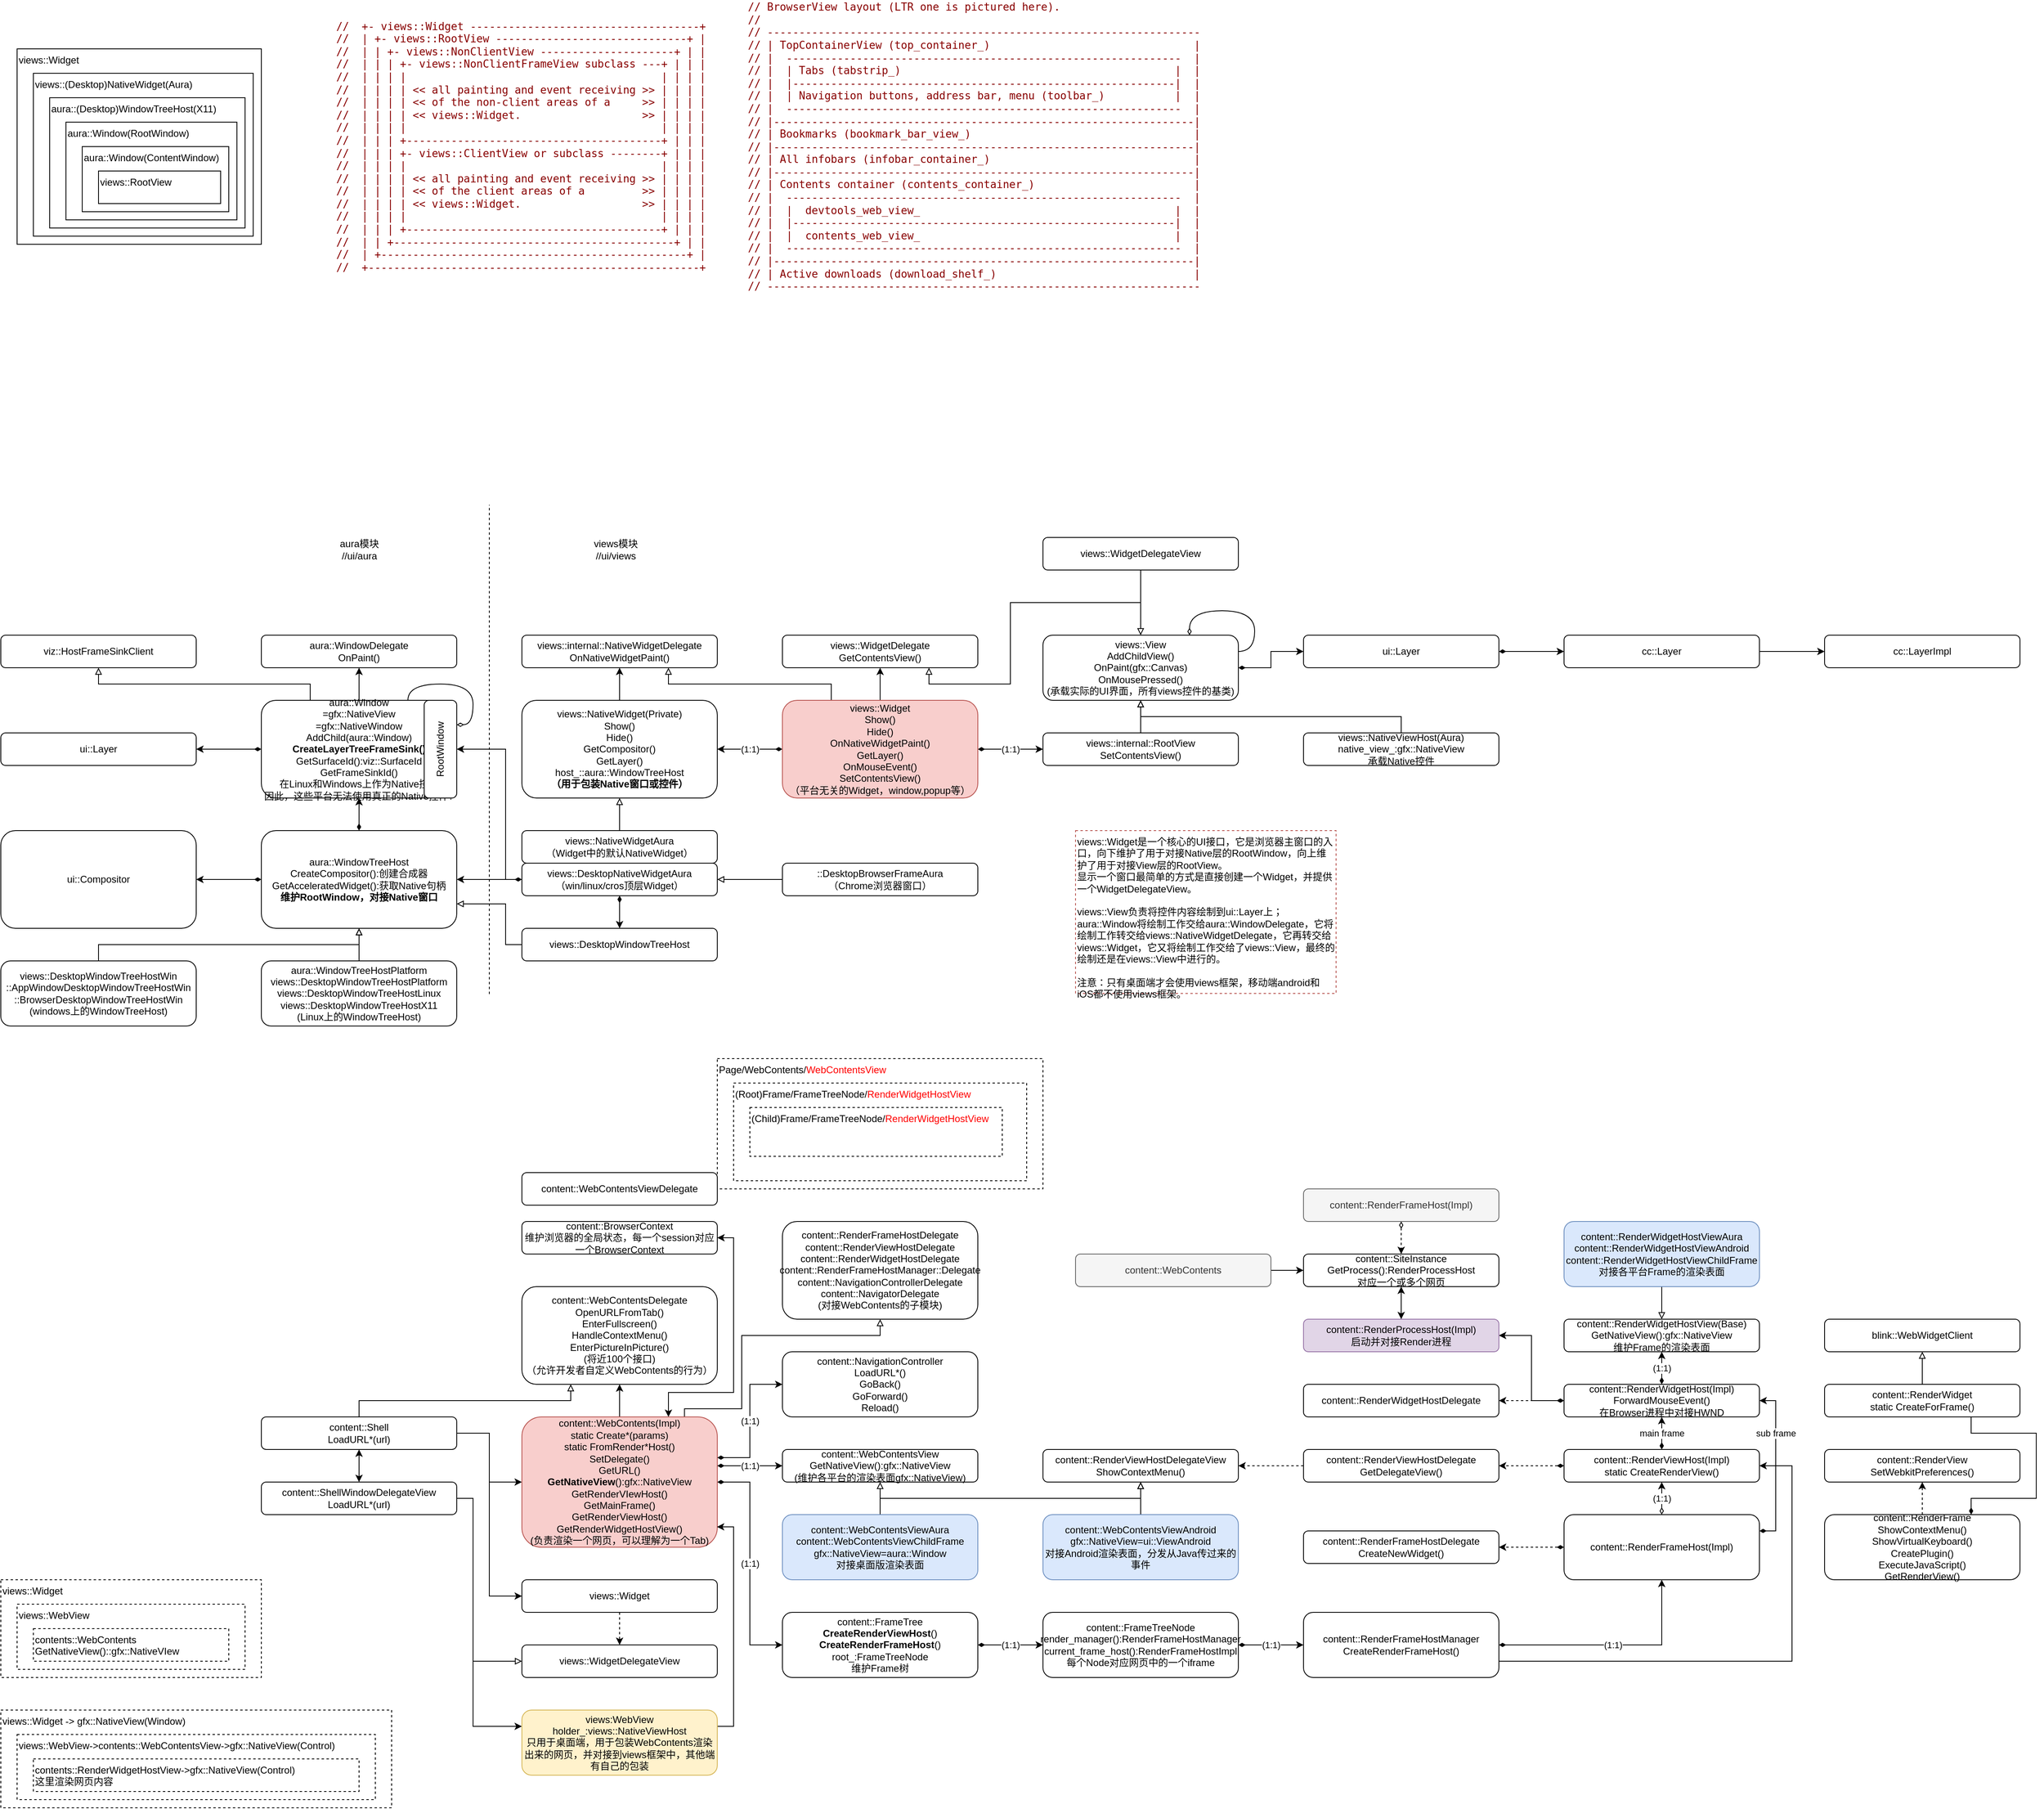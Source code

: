 <mxfile version="12.9.13" type="google"><diagram id="S75LOnKSjMQI7rJA6KHy" name="Page-1"><mxGraphModel dx="1822" dy="2774" grid="1" gridSize="10" guides="1" tooltips="1" connect="1" arrows="1" fold="1" page="0" pageScale="1" pageWidth="827" pageHeight="1169" math="0" shadow="0"><root><mxCell id="0"/><mxCell id="1" parent="0"/><mxCell id="-X3sSzaM3zWEcKTgHCPl-4" style="edgeStyle=orthogonalEdgeStyle;rounded=0;orthogonalLoop=1;jettySize=auto;html=1;entryX=0;entryY=0.5;entryDx=0;entryDy=0;" parent="1" source="-X3sSzaM3zWEcKTgHCPl-1" target="-X3sSzaM3zWEcKTgHCPl-2" edge="1"><mxGeometry relative="1" as="geometry"/></mxCell><mxCell id="-X3sSzaM3zWEcKTgHCPl-11" style="edgeStyle=orthogonalEdgeStyle;rounded=0;orthogonalLoop=1;jettySize=auto;html=1;entryX=0.25;entryY=1;entryDx=0;entryDy=0;endArrow=block;endFill=0;" parent="1" source="-X3sSzaM3zWEcKTgHCPl-1" target="-X3sSzaM3zWEcKTgHCPl-9" edge="1"><mxGeometry relative="1" as="geometry"><Array as="points"><mxPoint x="80" y="100"/><mxPoint x="340" y="100"/></Array></mxGeometry></mxCell><mxCell id="ePfG-5Pbm1TetpvOllna-13" style="edgeStyle=orthogonalEdgeStyle;rounded=0;orthogonalLoop=1;jettySize=auto;html=1;entryX=0;entryY=0.5;entryDx=0;entryDy=0;startArrow=none;startFill=0;endArrow=classic;endFill=1;" parent="1" source="-X3sSzaM3zWEcKTgHCPl-1" target="ePfG-5Pbm1TetpvOllna-6" edge="1"><mxGeometry relative="1" as="geometry"/></mxCell><mxCell id="ePfG-5Pbm1TetpvOllna-14" value="" style="edgeStyle=orthogonalEdgeStyle;rounded=0;orthogonalLoop=1;jettySize=auto;html=1;startArrow=classic;startFill=1;endArrow=classic;endFill=1;" parent="1" source="-X3sSzaM3zWEcKTgHCPl-1" target="ePfG-5Pbm1TetpvOllna-3" edge="1"><mxGeometry relative="1" as="geometry"/></mxCell><mxCell id="-X3sSzaM3zWEcKTgHCPl-1" value="content::Shell&lt;br&gt;LoadURL*(url)" style="rounded=1;whiteSpace=wrap;html=1;" parent="1" vertex="1"><mxGeometry x="-40" y="120" width="240" height="40" as="geometry"/></mxCell><mxCell id="-X3sSzaM3zWEcKTgHCPl-6" value="" style="edgeStyle=orthogonalEdgeStyle;rounded=0;orthogonalLoop=1;jettySize=auto;html=1;exitX=0.75;exitY=0;exitDx=0;exitDy=0;entryX=1;entryY=0.5;entryDx=0;entryDy=0;startArrow=classic;startFill=1;" parent="1" source="-X3sSzaM3zWEcKTgHCPl-2" target="-X3sSzaM3zWEcKTgHCPl-7" edge="1"><mxGeometry relative="1" as="geometry"><mxPoint x="520" y="-100" as="targetPoint"/><Array as="points"><mxPoint x="460" y="90"/><mxPoint x="540" y="90"/><mxPoint x="540" y="-100"/></Array></mxGeometry></mxCell><mxCell id="-X3sSzaM3zWEcKTgHCPl-10" style="edgeStyle=orthogonalEdgeStyle;rounded=0;orthogonalLoop=1;jettySize=auto;html=1;exitX=0.5;exitY=0;exitDx=0;exitDy=0;entryX=0.5;entryY=1;entryDx=0;entryDy=0;" parent="1" source="-X3sSzaM3zWEcKTgHCPl-2" target="-X3sSzaM3zWEcKTgHCPl-9" edge="1"><mxGeometry relative="1" as="geometry"/></mxCell><mxCell id="ePfG-5Pbm1TetpvOllna-60" style="edgeStyle=orthogonalEdgeStyle;rounded=0;orthogonalLoop=1;jettySize=auto;html=1;exitX=0.832;exitY=0.009;exitDx=0;exitDy=0;entryX=0.5;entryY=1;entryDx=0;entryDy=0;startArrow=none;startFill=0;endArrow=block;endFill=0;exitPerimeter=0;" parent="1" source="-X3sSzaM3zWEcKTgHCPl-2" target="ePfG-5Pbm1TetpvOllna-59" edge="1"><mxGeometry relative="1" as="geometry"><Array as="points"><mxPoint x="480" y="110"/><mxPoint x="550" y="110"/><mxPoint x="550" y="20"/><mxPoint x="720" y="20"/></Array></mxGeometry></mxCell><mxCell id="-X3sSzaM3zWEcKTgHCPl-2" value="content::WebContents(Impl)&lt;br&gt;static Create*(params)&lt;br&gt;static FromRender*Host()&lt;br&gt;SetDelegate()&lt;br&gt;GetURL()&lt;br&gt;&lt;b&gt;GetNativeView&lt;/b&gt;():gfx::NativeView&lt;br&gt;GetRenderVIewHost()&lt;br&gt;GetMainFrame()&lt;br&gt;GetRenderViewHost()&lt;br&gt;GetRenderWidgetHostView()&lt;br&gt;(负责渲染一个网页，可以理解为一个Tab)" style="rounded=1;whiteSpace=wrap;html=1;fillColor=#f8cecc;strokeColor=#b85450;" parent="1" vertex="1"><mxGeometry x="280" y="120" width="240" height="160" as="geometry"/></mxCell><mxCell id="ePfG-5Pbm1TetpvOllna-29" value="(1:1)" style="edgeStyle=orthogonalEdgeStyle;rounded=0;orthogonalLoop=1;jettySize=auto;html=1;exitX=0;exitY=0.5;exitDx=0;exitDy=0;entryX=1;entryY=0.375;entryDx=0;entryDy=0;entryPerimeter=0;startArrow=classic;startFill=1;endArrow=diamondThin;endFill=1;" parent="1" source="ePfG-5Pbm1TetpvOllna-23" target="-X3sSzaM3zWEcKTgHCPl-2" edge="1"><mxGeometry relative="1" as="geometry"/></mxCell><mxCell id="ePfG-5Pbm1TetpvOllna-23" value="content::WebContentsView&lt;br&gt;GetNativeView():gfx::NativeView&lt;br&gt;(维护各平台的渲染表面gfx::NativeView)" style="rounded=1;whiteSpace=wrap;html=1;" parent="1" vertex="1"><mxGeometry x="600" y="160" width="240" height="40" as="geometry"/></mxCell><mxCell id="-X3sSzaM3zWEcKTgHCPl-7" value="content::BrowserContext&lt;br&gt;维护浏览器的全局状态，每一个session对应一个BrowserContext" style="rounded=1;whiteSpace=wrap;html=1;" parent="1" vertex="1"><mxGeometry x="280" y="-120" width="240" height="40" as="geometry"/></mxCell><mxCell id="-X3sSzaM3zWEcKTgHCPl-9" value="content::WebContentsDelegate&lt;br&gt;OpenURLFromTab()&lt;br&gt;EnterFullscreen()&lt;br&gt;HandleContextMenu()&lt;br&gt;EnterPictureInPicture()&lt;br&gt;(将近100个接口)&lt;br&gt;（允许开发者自定义WebContents的行为）" style="rounded=1;whiteSpace=wrap;html=1;" parent="1" vertex="1"><mxGeometry x="280" y="-40" width="240" height="120" as="geometry"/></mxCell><mxCell id="-X3sSzaM3zWEcKTgHCPl-13" value="(1:1)" style="edgeStyle=orthogonalEdgeStyle;rounded=0;orthogonalLoop=1;jettySize=auto;html=1;exitX=0;exitY=0.5;exitDx=0;exitDy=0;endArrow=diamondThin;endFill=1;startArrow=classic;startFill=1;" parent="1" source="-X3sSzaM3zWEcKTgHCPl-12" edge="1"><mxGeometry relative="1" as="geometry"><mxPoint x="520" y="170" as="targetPoint"/><Array as="points"><mxPoint x="560" y="80"/><mxPoint x="560" y="170"/></Array></mxGeometry></mxCell><mxCell id="-X3sSzaM3zWEcKTgHCPl-12" value="content::NavigationController&lt;br&gt;LoadURL*()&lt;br&gt;GoBack()&lt;br&gt;GoForward()&lt;br&gt;Reload()" style="rounded=1;whiteSpace=wrap;html=1;" parent="1" vertex="1"><mxGeometry x="600" y="40" width="240" height="80" as="geometry"/></mxCell><mxCell id="-X3sSzaM3zWEcKTgHCPl-14" value="content::RenderView&lt;br&gt;SetWebkitPreferences()" style="rounded=1;whiteSpace=wrap;html=1;" parent="1" vertex="1"><mxGeometry x="1880" y="160" width="240" height="40" as="geometry"/></mxCell><mxCell id="-X3sSzaM3zWEcKTgHCPl-19" style="edgeStyle=orthogonalEdgeStyle;rounded=0;orthogonalLoop=1;jettySize=auto;html=1;entryX=0.5;entryY=1;entryDx=0;entryDy=0;endArrow=classic;endFill=1;dashed=1;" parent="1" source="-X3sSzaM3zWEcKTgHCPl-15" target="-X3sSzaM3zWEcKTgHCPl-14" edge="1"><mxGeometry relative="1" as="geometry"/></mxCell><mxCell id="-X3sSzaM3zWEcKTgHCPl-15" value="content::RenderFrame&lt;br&gt;ShowContextMenu()&lt;br&gt;ShowVirtualKeyboard()&lt;br&gt;CreatePlugin()&lt;br&gt;ExecuteJavaScript()&lt;br&gt;GetRenderView()" style="rounded=1;whiteSpace=wrap;html=1;" parent="1" vertex="1"><mxGeometry x="1880" y="240" width="240" height="80" as="geometry"/></mxCell><mxCell id="-X3sSzaM3zWEcKTgHCPl-21" style="edgeStyle=orthogonalEdgeStyle;rounded=0;orthogonalLoop=1;jettySize=auto;html=1;exitX=0.75;exitY=1;exitDx=0;exitDy=0;entryX=0.75;entryY=0;entryDx=0;entryDy=0;endArrow=diamondThin;endFill=1;" parent="1" source="-X3sSzaM3zWEcKTgHCPl-16" target="-X3sSzaM3zWEcKTgHCPl-15" edge="1"><mxGeometry relative="1" as="geometry"><Array as="points"><mxPoint x="2060" y="140"/><mxPoint x="2140" y="140"/><mxPoint x="2140" y="220"/><mxPoint x="2060" y="220"/></Array></mxGeometry></mxCell><mxCell id="-X3sSzaM3zWEcKTgHCPl-23" value="" style="edgeStyle=orthogonalEdgeStyle;rounded=0;orthogonalLoop=1;jettySize=auto;html=1;endArrow=block;endFill=0;" parent="1" source="-X3sSzaM3zWEcKTgHCPl-16" target="-X3sSzaM3zWEcKTgHCPl-22" edge="1"><mxGeometry relative="1" as="geometry"/></mxCell><mxCell id="-X3sSzaM3zWEcKTgHCPl-16" value="content::RenderWidget&lt;br&gt;static CreateForFrame()&lt;br&gt;" style="rounded=1;whiteSpace=wrap;html=1;" parent="1" vertex="1"><mxGeometry x="1880" y="80" width="240" height="40" as="geometry"/></mxCell><mxCell id="-X3sSzaM3zWEcKTgHCPl-22" value="blink::WebWidgetClient" style="rounded=1;whiteSpace=wrap;html=1;" parent="1" vertex="1"><mxGeometry x="1880" width="240" height="40" as="geometry"/></mxCell><mxCell id="ePfG-5Pbm1TetpvOllna-49" value="main frame" style="edgeStyle=orthogonalEdgeStyle;rounded=0;orthogonalLoop=1;jettySize=auto;html=1;entryX=0.5;entryY=1;entryDx=0;entryDy=0;startArrow=diamondThin;startFill=1;endArrow=classic;endFill=1;" parent="1" source="-X3sSzaM3zWEcKTgHCPl-24" target="-X3sSzaM3zWEcKTgHCPl-29" edge="1"><mxGeometry relative="1" as="geometry"/></mxCell><mxCell id="ePfG-5Pbm1TetpvOllna-57" style="edgeStyle=orthogonalEdgeStyle;rounded=0;orthogonalLoop=1;jettySize=auto;html=1;entryX=1;entryY=0.5;entryDx=0;entryDy=0;startArrow=diamondThin;startFill=1;endArrow=classic;endFill=1;dashed=1;" parent="1" source="-X3sSzaM3zWEcKTgHCPl-24" target="ePfG-5Pbm1TetpvOllna-56" edge="1"><mxGeometry relative="1" as="geometry"/></mxCell><mxCell id="-X3sSzaM3zWEcKTgHCPl-24" value="content::RenderViewHost(Impl)&lt;br&gt;static CreateRenderView()" style="rounded=1;whiteSpace=wrap;html=1;" parent="1" vertex="1"><mxGeometry x="1560" y="160" width="240" height="40" as="geometry"/></mxCell><mxCell id="ePfG-5Pbm1TetpvOllna-47" value="(1:1)" style="edgeStyle=orthogonalEdgeStyle;rounded=0;orthogonalLoop=1;jettySize=auto;html=1;entryX=0.5;entryY=1;entryDx=0;entryDy=0;startArrow=diamondThin;startFill=0;endArrow=classic;endFill=1;" parent="1" source="-X3sSzaM3zWEcKTgHCPl-27" target="-X3sSzaM3zWEcKTgHCPl-24" edge="1"><mxGeometry relative="1" as="geometry"/></mxCell><mxCell id="ePfG-5Pbm1TetpvOllna-62" value="" style="edgeStyle=orthogonalEdgeStyle;rounded=0;orthogonalLoop=1;jettySize=auto;html=1;startArrow=diamondThin;startFill=1;endArrow=classic;endFill=1;dashed=1;" parent="1" source="-X3sSzaM3zWEcKTgHCPl-27" target="ePfG-5Pbm1TetpvOllna-61" edge="1"><mxGeometry relative="1" as="geometry"/></mxCell><mxCell id="-X3sSzaM3zWEcKTgHCPl-27" value="content::RenderFrameHost(Impl)" style="rounded=1;whiteSpace=wrap;html=1;" parent="1" vertex="1"><mxGeometry x="1560" y="240" width="240" height="80" as="geometry"/></mxCell><mxCell id="ePfG-5Pbm1TetpvOllna-61" value="content::RenderFrameHostDelegate&lt;br&gt;CreateNewWidget()" style="rounded=1;whiteSpace=wrap;html=1;" parent="1" vertex="1"><mxGeometry x="1240" y="260" width="240" height="40" as="geometry"/></mxCell><mxCell id="-X3sSzaM3zWEcKTgHCPl-28" value="sub frame" style="edgeStyle=orthogonalEdgeStyle;rounded=0;orthogonalLoop=1;jettySize=auto;html=1;exitX=1;exitY=0.25;exitDx=0;exitDy=0;entryX=1;entryY=0.5;entryDx=0;entryDy=0;endArrow=classic;endFill=1;startArrow=diamondThin;startFill=1;" parent="1" source="-X3sSzaM3zWEcKTgHCPl-27" target="-X3sSzaM3zWEcKTgHCPl-29" edge="1"><mxGeometry x="0.4" relative="1" as="geometry"><mxPoint as="offset"/></mxGeometry></mxCell><mxCell id="ePfG-5Pbm1TetpvOllna-2" value="(1:1)" style="edgeStyle=orthogonalEdgeStyle;rounded=0;orthogonalLoop=1;jettySize=auto;html=1;startArrow=diamondThin;startFill=1;" parent="1" source="-X3sSzaM3zWEcKTgHCPl-29" target="ePfG-5Pbm1TetpvOllna-1" edge="1"><mxGeometry relative="1" as="geometry"/></mxCell><mxCell id="ePfG-5Pbm1TetpvOllna-64" value="" style="edgeStyle=orthogonalEdgeStyle;rounded=0;orthogonalLoop=1;jettySize=auto;html=1;startArrow=diamondThin;startFill=1;endArrow=classic;endFill=1;dashed=1;" parent="1" source="-X3sSzaM3zWEcKTgHCPl-29" target="ePfG-5Pbm1TetpvOllna-63" edge="1"><mxGeometry relative="1" as="geometry"/></mxCell><mxCell id="ePfG-5Pbm1TetpvOllna-68" style="edgeStyle=orthogonalEdgeStyle;rounded=0;orthogonalLoop=1;jettySize=auto;html=1;entryX=1;entryY=0.5;entryDx=0;entryDy=0;startArrow=diamondThin;startFill=1;endArrow=classic;endFill=1;exitX=0;exitY=0.5;exitDx=0;exitDy=0;" parent="1" source="-X3sSzaM3zWEcKTgHCPl-29" target="ePfG-5Pbm1TetpvOllna-65" edge="1"><mxGeometry relative="1" as="geometry"><Array as="points"><mxPoint x="1520" y="100"/><mxPoint x="1520" y="20"/></Array></mxGeometry></mxCell><mxCell id="-X3sSzaM3zWEcKTgHCPl-29" value="content::RenderWidgetHost(Impl)&lt;br&gt;ForwardMouseEvent()&lt;br&gt;在Browser进程中对接HWND" style="rounded=1;whiteSpace=wrap;html=1;" parent="1" vertex="1"><mxGeometry x="1560" y="80" width="240" height="40" as="geometry"/></mxCell><mxCell id="ePfG-5Pbm1TetpvOllna-63" value="content::RenderWidgetHostDelegate" style="rounded=1;whiteSpace=wrap;html=1;" parent="1" vertex="1"><mxGeometry x="1240" y="80" width="240" height="40" as="geometry"/></mxCell><mxCell id="ePfG-5Pbm1TetpvOllna-1" value="content::RenderWidgetHostView(Base)&lt;br&gt;GetNativeView():gfx::NativeView&lt;br&gt;维护Frame的渲染表面" style="rounded=1;whiteSpace=wrap;html=1;" parent="1" vertex="1"><mxGeometry x="1560" width="240" height="40" as="geometry"/></mxCell><mxCell id="-X3sSzaM3zWEcKTgHCPl-39" value="(1:1)" style="edgeStyle=orthogonalEdgeStyle;rounded=0;orthogonalLoop=1;jettySize=auto;html=1;entryX=1;entryY=0.5;entryDx=0;entryDy=0;endArrow=classic;endFill=1;startArrow=diamondThin;startFill=1;" parent="1" source="-X3sSzaM3zWEcKTgHCPl-30" target="-X3sSzaM3zWEcKTgHCPl-31" edge="1"><mxGeometry relative="1" as="geometry"/></mxCell><mxCell id="-X3sSzaM3zWEcKTgHCPl-50" value="(1:1)" style="edgeStyle=orthogonalEdgeStyle;rounded=0;orthogonalLoop=1;jettySize=auto;html=1;entryX=0;entryY=0.5;entryDx=0;entryDy=0;startArrow=diamondThin;startFill=1;endArrow=classic;endFill=1;" parent="1" source="-X3sSzaM3zWEcKTgHCPl-30" target="-X3sSzaM3zWEcKTgHCPl-42" edge="1"><mxGeometry relative="1" as="geometry"/></mxCell><mxCell id="-X3sSzaM3zWEcKTgHCPl-56" style="edgeStyle=orthogonalEdgeStyle;rounded=0;orthogonalLoop=1;jettySize=auto;html=1;exitX=0.25;exitY=0;exitDx=0;exitDy=0;entryX=0.75;entryY=1;entryDx=0;entryDy=0;startArrow=none;startFill=0;endArrow=block;endFill=0;" parent="1" source="-X3sSzaM3zWEcKTgHCPl-30" target="-X3sSzaM3zWEcKTgHCPl-54" edge="1"><mxGeometry relative="1" as="geometry"/></mxCell><mxCell id="-X3sSzaM3zWEcKTgHCPl-58" value="" style="edgeStyle=orthogonalEdgeStyle;rounded=0;orthogonalLoop=1;jettySize=auto;html=1;startArrow=none;startFill=0;endArrow=classic;endFill=1;" parent="1" source="-X3sSzaM3zWEcKTgHCPl-30" target="-X3sSzaM3zWEcKTgHCPl-57" edge="1"><mxGeometry relative="1" as="geometry"/></mxCell><mxCell id="-X3sSzaM3zWEcKTgHCPl-30" value="views::Widget&lt;br&gt;Show()&lt;br&gt;Hide()&lt;br&gt;OnNativeWidgetPaint()&lt;br&gt;GetLayer()&lt;br&gt;OnMouseEvent()&lt;br&gt;SetContentsView()&lt;br&gt;（平台无关的Widget，window,popup等）" style="rounded=1;whiteSpace=wrap;html=1;fillColor=#f8cecc;strokeColor=#b85450;" parent="1" vertex="1"><mxGeometry x="600" y="-760" width="240" height="120" as="geometry"/></mxCell><mxCell id="-X3sSzaM3zWEcKTgHCPl-57" value="views::WidgetDelegate&lt;br&gt;GetContentsView()" style="rounded=1;whiteSpace=wrap;html=1;" parent="1" vertex="1"><mxGeometry x="600" y="-840" width="240" height="40" as="geometry"/></mxCell><mxCell id="-X3sSzaM3zWEcKTgHCPl-79" style="rounded=0;orthogonalLoop=1;jettySize=auto;html=1;entryX=0.75;entryY=1;entryDx=0;entryDy=0;startArrow=none;startFill=0;endArrow=block;endFill=0;edgeStyle=orthogonalEdgeStyle;" parent="1" source="-X3sSzaM3zWEcKTgHCPl-59" target="-X3sSzaM3zWEcKTgHCPl-57" edge="1"><mxGeometry relative="1" as="geometry"><Array as="points"><mxPoint x="1040" y="-880"/><mxPoint x="880" y="-880"/><mxPoint x="880" y="-780"/><mxPoint x="780" y="-780"/></Array></mxGeometry></mxCell><mxCell id="-X3sSzaM3zWEcKTgHCPl-80" style="edgeStyle=orthogonalEdgeStyle;rounded=0;orthogonalLoop=1;jettySize=auto;html=1;entryX=0.5;entryY=0;entryDx=0;entryDy=0;startArrow=none;startFill=0;endArrow=block;endFill=0;" parent="1" source="-X3sSzaM3zWEcKTgHCPl-59" target="-X3sSzaM3zWEcKTgHCPl-41" edge="1"><mxGeometry relative="1" as="geometry"/></mxCell><mxCell id="-X3sSzaM3zWEcKTgHCPl-59" value="views::WidgetDelegateView" style="rounded=1;whiteSpace=wrap;html=1;" parent="1" vertex="1"><mxGeometry x="920" y="-960" width="240" height="40" as="geometry"/></mxCell><mxCell id="-X3sSzaM3zWEcKTgHCPl-55" value="" style="edgeStyle=orthogonalEdgeStyle;rounded=0;orthogonalLoop=1;jettySize=auto;html=1;startArrow=none;startFill=0;endArrow=classic;endFill=1;" parent="1" source="-X3sSzaM3zWEcKTgHCPl-31" target="-X3sSzaM3zWEcKTgHCPl-54" edge="1"><mxGeometry relative="1" as="geometry"/></mxCell><mxCell id="-X3sSzaM3zWEcKTgHCPl-31" value="views::NativeWidget(Private)&lt;br&gt;Show()&lt;br&gt;Hide()&lt;br&gt;GetCompositor()&lt;br&gt;GetLayer()&lt;br&gt;host_::aura::WindowTreeHost&lt;br&gt;&lt;b&gt;（用于包装Native窗口或控件）&lt;/b&gt;" style="rounded=1;whiteSpace=wrap;html=1;" parent="1" vertex="1"><mxGeometry x="280" y="-760" width="240" height="120" as="geometry"/></mxCell><mxCell id="-X3sSzaM3zWEcKTgHCPl-54" value="views::internal::NativeWidgetDelegate&lt;br&gt;OnNativeWidgetPaint()" style="rounded=1;whiteSpace=wrap;html=1;" parent="1" vertex="1"><mxGeometry x="280" y="-840" width="240" height="40" as="geometry"/></mxCell><mxCell id="-X3sSzaM3zWEcKTgHCPl-34" value="" style="edgeStyle=orthogonalEdgeStyle;rounded=0;orthogonalLoop=1;jettySize=auto;html=1;endArrow=block;endFill=0;" parent="1" source="-X3sSzaM3zWEcKTgHCPl-32" target="-X3sSzaM3zWEcKTgHCPl-31" edge="1"><mxGeometry relative="1" as="geometry"/></mxCell><mxCell id="-X3sSzaM3zWEcKTgHCPl-32" value="views::NativeWidgetAura&lt;br&gt;（Widget中的默认NativeWidget）" style="rounded=1;whiteSpace=wrap;html=1;" parent="1" vertex="1"><mxGeometry x="280" y="-600" width="240" height="40" as="geometry"/></mxCell><mxCell id="-X3sSzaM3zWEcKTgHCPl-68" value="aura::WindowDelegate&lt;br&gt;OnPaint()" style="rounded=1;whiteSpace=wrap;html=1;" parent="1" vertex="1"><mxGeometry x="-40" y="-840" width="240" height="40" as="geometry"/></mxCell><mxCell id="Ut3-EfvFYf7huIs7Huvk-13" style="edgeStyle=orthogonalEdgeStyle;rounded=0;orthogonalLoop=1;jettySize=auto;html=1;exitX=0;exitY=0.5;exitDx=0;exitDy=0;entryX=1;entryY=0.5;entryDx=0;entryDy=0;startArrow=diamondThin;startFill=1;" parent="1" source="-X3sSzaM3zWEcKTgHCPl-35" target="-d8Gw5puw9kGHxss809z-4" edge="1"><mxGeometry relative="1" as="geometry"><Array as="points"><mxPoint x="260" y="-540"/><mxPoint x="260" y="-700"/></Array></mxGeometry></mxCell><mxCell id="Ut3-EfvFYf7huIs7Huvk-17" style="edgeStyle=orthogonalEdgeStyle;rounded=0;orthogonalLoop=1;jettySize=auto;html=1;startArrow=diamondThin;startFill=1;endArrow=classic;endFill=1;" parent="1" source="-X3sSzaM3zWEcKTgHCPl-35" target="Ut3-EfvFYf7huIs7Huvk-14" edge="1"><mxGeometry relative="1" as="geometry"/></mxCell><mxCell id="Ut3-EfvFYf7huIs7Huvk-29" style="edgeStyle=orthogonalEdgeStyle;rounded=0;orthogonalLoop=1;jettySize=auto;html=1;entryX=1;entryY=0.5;entryDx=0;entryDy=0;startArrow=none;startFill=0;endArrow=classic;endFill=1;" parent="1" source="-X3sSzaM3zWEcKTgHCPl-35" target="Ut3-EfvFYf7huIs7Huvk-9" edge="1"><mxGeometry relative="1" as="geometry"/></mxCell><mxCell id="-X3sSzaM3zWEcKTgHCPl-35" value="views::DesktopNativeWidgetAura&lt;br&gt;（win/linux/cros顶层Widget）" style="rounded=1;whiteSpace=wrap;html=1;" parent="1" vertex="1"><mxGeometry x="280" y="-560" width="240" height="40" as="geometry"/></mxCell><mxCell id="-X3sSzaM3zWEcKTgHCPl-38" value="" style="edgeStyle=orthogonalEdgeStyle;rounded=0;orthogonalLoop=1;jettySize=auto;html=1;endArrow=block;endFill=0;" parent="1" source="-X3sSzaM3zWEcKTgHCPl-37" target="-X3sSzaM3zWEcKTgHCPl-35" edge="1"><mxGeometry relative="1" as="geometry"/></mxCell><mxCell id="-X3sSzaM3zWEcKTgHCPl-37" value="::DesktopBrowserFrameAura&lt;br&gt;（Chrome浏览器窗口）" style="rounded=1;whiteSpace=wrap;html=1;" parent="1" vertex="1"><mxGeometry x="600" y="-560" width="240" height="40" as="geometry"/></mxCell><mxCell id="-X3sSzaM3zWEcKTgHCPl-78" style="edgeStyle=orthogonalEdgeStyle;rounded=0;orthogonalLoop=1;jettySize=auto;html=1;entryX=0.5;entryY=1;entryDx=0;entryDy=0;startArrow=none;startFill=0;endArrow=classic;endFill=1;" parent="1" source="-X3sSzaM3zWEcKTgHCPl-40" target="-X3sSzaM3zWEcKTgHCPl-68" edge="1"><mxGeometry relative="1" as="geometry"/></mxCell><mxCell id="Ut3-EfvFYf7huIs7Huvk-7" value="" style="edgeStyle=orthogonalEdgeStyle;rounded=0;orthogonalLoop=1;jettySize=auto;html=1;startArrow=diamondThin;startFill=1;" parent="1" source="-X3sSzaM3zWEcKTgHCPl-40" target="Ut3-EfvFYf7huIs7Huvk-6" edge="1"><mxGeometry relative="1" as="geometry"/></mxCell><mxCell id="Ut3-EfvFYf7huIs7Huvk-23" style="edgeStyle=orthogonalEdgeStyle;rounded=0;orthogonalLoop=1;jettySize=auto;html=1;exitX=0.25;exitY=0;exitDx=0;exitDy=0;entryX=0.5;entryY=1;entryDx=0;entryDy=0;startArrow=none;startFill=0;endArrow=block;endFill=0;" parent="1" source="-X3sSzaM3zWEcKTgHCPl-40" target="Ut3-EfvFYf7huIs7Huvk-22" edge="1"><mxGeometry relative="1" as="geometry"/></mxCell><mxCell id="-X3sSzaM3zWEcKTgHCPl-40" value="aura::Window&lt;br&gt;=gfx::NativeView&lt;br&gt;=gfx::NativeWindow&lt;br&gt;AddChild(aura::Window)&lt;br&gt;&lt;b&gt;CreateLayerTreeFrameSink()&lt;/b&gt;&lt;br&gt;GetSurfaceId():viz::SurfaceId&lt;br&gt;GetFrameSinkId()&lt;br&gt;在Linux和Windows上作为Native控件&lt;br&gt;因此，这些平台无法使用真正的Native控件?" style="rounded=1;whiteSpace=wrap;html=1;" parent="1" vertex="1"><mxGeometry x="-40" y="-760" width="240" height="120" as="geometry"/></mxCell><mxCell id="Ut3-EfvFYf7huIs7Huvk-6" value="ui::Layer" style="rounded=1;whiteSpace=wrap;html=1;" parent="1" vertex="1"><mxGeometry x="-360" y="-720" width="240" height="40" as="geometry"/></mxCell><mxCell id="Ut3-EfvFYf7huIs7Huvk-1" style="edgeStyle=orthogonalEdgeStyle;rounded=0;orthogonalLoop=1;jettySize=auto;html=1;entryX=0;entryY=0.5;entryDx=0;entryDy=0;startArrow=diamondThin;startFill=1;" parent="1" source="-X3sSzaM3zWEcKTgHCPl-41" target="-d8Gw5puw9kGHxss809z-6" edge="1"><mxGeometry relative="1" as="geometry"/></mxCell><mxCell id="-X3sSzaM3zWEcKTgHCPl-41" value="views::View&lt;br&gt;AddChildView()&lt;br&gt;OnPaint(gfx::Canvas)&lt;br&gt;OnMousePressed()&lt;br&gt;(承载实际的UI界面，所有views控件的基类)" style="rounded=1;whiteSpace=wrap;html=1;" parent="1" vertex="1"><mxGeometry x="920" y="-840" width="240" height="80" as="geometry"/></mxCell><mxCell id="-X3sSzaM3zWEcKTgHCPl-43" value="" style="edgeStyle=orthogonalEdgeStyle;rounded=0;orthogonalLoop=1;jettySize=auto;html=1;startArrow=none;startFill=0;endArrow=block;endFill=0;" parent="1" source="-X3sSzaM3zWEcKTgHCPl-42" target="-X3sSzaM3zWEcKTgHCPl-41" edge="1"><mxGeometry relative="1" as="geometry"/></mxCell><mxCell id="-X3sSzaM3zWEcKTgHCPl-42" value="views::internal::RootView&lt;br&gt;SetContentsView()" style="rounded=1;whiteSpace=wrap;html=1;" parent="1" vertex="1"><mxGeometry x="920" y="-720" width="240" height="40" as="geometry"/></mxCell><mxCell id="-X3sSzaM3zWEcKTgHCPl-52" value="&lt;div style=&quot;margin: 0px ; padding: 0px ; box-sizing: border-box ; border-color: rgba(0 , 0 , 0 , 0.12) ; font-family: monospace ; font-size: medium ; white-space: pre&quot;&gt;&lt;div style=&quot;margin: 0px ; padding: 0px ; box-sizing: border-box ; border-color: rgba(0 , 0 , 0 , 0.12)&quot;&gt;&lt;span class=&quot;cm-comment&quot; style=&quot;margin: 0px ; padding: 0px ; box-sizing: border-box ; border-color: rgba(0 , 0 , 0 , 0.12) ; color: rgb(136 , 0 , 0)&quot;&gt;//  +- views::Widget ------------------------------------+&lt;br&gt;&lt;/span&gt;&lt;/div&gt;&lt;div style=&quot;margin: 0px ; padding: 0px ; box-sizing: border-box ; border-color: rgba(0 , 0 , 0 , 0.12)&quot;&gt;&lt;span class=&quot;cm-comment&quot; style=&quot;margin: 0px ; padding: 0px ; box-sizing: border-box ; border-color: rgba(0 , 0 , 0 , 0.12) ; color: rgb(136 , 0 , 0)&quot;&gt;&lt;span class=&quot;cm-comment&quot; style=&quot;margin: 0px ; padding: 0px ; box-sizing: border-box ; border-color: rgba(0 , 0 , 0 , 0.12)&quot;&gt;&lt;/span&gt;//  | +- views::RootView ------------------------------+ |&lt;br&gt;&lt;/span&gt;&lt;/div&gt;&lt;div style=&quot;margin: 0px ; padding: 0px ; box-sizing: border-box ; border-color: rgba(0 , 0 , 0 , 0.12)&quot;&gt;&lt;span class=&quot;cm-comment&quot; style=&quot;margin: 0px ; padding: 0px ; box-sizing: border-box ; border-color: rgba(0 , 0 , 0 , 0.12) ; color: rgb(136 , 0 , 0)&quot;&gt;&lt;span class=&quot;cm-comment&quot; style=&quot;margin: 0px ; padding: 0px ; box-sizing: border-box ; border-color: rgba(0 , 0 , 0 , 0.12)&quot;&gt;&lt;/span&gt;//  | | +- views::NonClientView ---------------------+ | |&lt;br&gt;&lt;/span&gt;&lt;/div&gt;&lt;div style=&quot;margin: 0px ; padding: 0px ; box-sizing: border-box ; border-color: rgba(0 , 0 , 0 , 0.12)&quot;&gt;&lt;span class=&quot;cm-comment&quot; style=&quot;margin: 0px ; padding: 0px ; box-sizing: border-box ; border-color: rgba(0 , 0 , 0 , 0.12) ; color: rgb(136 , 0 , 0)&quot;&gt;&lt;span class=&quot;cm-comment&quot; style=&quot;margin: 0px ; padding: 0px ; box-sizing: border-box ; border-color: rgba(0 , 0 , 0 , 0.12)&quot;&gt;&lt;/span&gt;//  | | | +- views::NonClientFrameView subclass ---+ | | |&lt;br&gt;&lt;/span&gt;&lt;/div&gt;&lt;div style=&quot;margin: 0px ; padding: 0px ; box-sizing: border-box ; border-color: rgba(0 , 0 , 0 , 0.12)&quot;&gt;&lt;span class=&quot;cm-comment&quot; style=&quot;margin: 0px ; padding: 0px ; box-sizing: border-box ; border-color: rgba(0 , 0 , 0 , 0.12) ; color: rgb(136 , 0 , 0)&quot;&gt;&lt;span class=&quot;cm-comment&quot; style=&quot;margin: 0px ; padding: 0px ; box-sizing: border-box ; border-color: rgba(0 , 0 , 0 , 0.12)&quot;&gt;&lt;/span&gt;//  | | | |                                        | | | |&lt;br&gt;&lt;/span&gt;&lt;/div&gt;&lt;div style=&quot;margin: 0px ; padding: 0px ; box-sizing: border-box ; border-color: rgba(0 , 0 , 0 , 0.12)&quot;&gt;&lt;span class=&quot;cm-comment&quot; style=&quot;margin: 0px ; padding: 0px ; box-sizing: border-box ; border-color: rgba(0 , 0 , 0 , 0.12) ; color: rgb(136 , 0 , 0)&quot;&gt;&lt;span class=&quot;cm-comment&quot; style=&quot;margin: 0px ; padding: 0px ; box-sizing: border-box ; border-color: rgba(0 , 0 , 0 , 0.12)&quot;&gt;&lt;/span&gt;//  | | | | &amp;lt;&amp;lt; all painting and event receiving &amp;gt;&amp;gt; | | | |&lt;br&gt;&lt;/span&gt;&lt;/div&gt;&lt;div style=&quot;margin: 0px ; padding: 0px ; box-sizing: border-box ; border-color: rgba(0 , 0 , 0 , 0.12)&quot;&gt;&lt;span class=&quot;cm-comment&quot; style=&quot;margin: 0px ; padding: 0px ; box-sizing: border-box ; border-color: rgba(0 , 0 , 0 , 0.12) ; color: rgb(136 , 0 , 0)&quot;&gt;&lt;span class=&quot;cm-comment&quot; style=&quot;margin: 0px ; padding: 0px ; box-sizing: border-box ; border-color: rgba(0 , 0 , 0 , 0.12)&quot;&gt;&lt;/span&gt;//  | | | | &amp;lt;&amp;lt; of the non-client areas of a     &amp;gt;&amp;gt; | | | |&lt;br&gt;&lt;/span&gt;&lt;/div&gt;&lt;div style=&quot;margin: 0px ; padding: 0px ; box-sizing: border-box ; border-color: rgba(0 , 0 , 0 , 0.12)&quot;&gt;&lt;span class=&quot;cm-comment&quot; style=&quot;margin: 0px ; padding: 0px ; box-sizing: border-box ; border-color: rgba(0 , 0 , 0 , 0.12) ; color: rgb(136 , 0 , 0)&quot;&gt;&lt;span class=&quot;cm-comment&quot; style=&quot;margin: 0px ; padding: 0px ; box-sizing: border-box ; border-color: rgba(0 , 0 , 0 , 0.12)&quot;&gt;&lt;/span&gt;//  | | | | &amp;lt;&amp;lt; views::Widget.                   &amp;gt;&amp;gt; | | | |&lt;br&gt;&lt;/span&gt;&lt;/div&gt;&lt;div style=&quot;margin: 0px ; padding: 0px ; box-sizing: border-box ; border-color: rgba(0 , 0 , 0 , 0.12)&quot;&gt;&lt;span class=&quot;cm-comment&quot; style=&quot;margin: 0px ; padding: 0px ; box-sizing: border-box ; border-color: rgba(0 , 0 , 0 , 0.12) ; color: rgb(136 , 0 , 0)&quot;&gt;&lt;span class=&quot;cm-comment&quot; style=&quot;margin: 0px ; padding: 0px ; box-sizing: border-box ; border-color: rgba(0 , 0 , 0 , 0.12)&quot;&gt;&lt;/span&gt;//  | | | |                                        | | | |&lt;br&gt;&lt;/span&gt;&lt;/div&gt;&lt;div style=&quot;margin: 0px ; padding: 0px ; box-sizing: border-box ; border-color: rgba(0 , 0 , 0 , 0.12)&quot;&gt;&lt;span class=&quot;cm-comment&quot; style=&quot;margin: 0px ; padding: 0px ; box-sizing: border-box ; border-color: rgba(0 , 0 , 0 , 0.12) ; color: rgb(136 , 0 , 0)&quot;&gt;&lt;span class=&quot;cm-comment&quot; style=&quot;margin: 0px ; padding: 0px ; box-sizing: border-box ; border-color: rgba(0 , 0 , 0 , 0.12)&quot;&gt;&lt;/span&gt;//  | | | +----------------------------------------+ | | |&lt;br&gt;&lt;/span&gt;&lt;/div&gt;&lt;div style=&quot;margin: 0px ; padding: 0px ; box-sizing: border-box ; border-color: rgba(0 , 0 , 0 , 0.12)&quot;&gt;&lt;span class=&quot;cm-comment&quot; style=&quot;margin: 0px ; padding: 0px ; box-sizing: border-box ; border-color: rgba(0 , 0 , 0 , 0.12) ; color: rgb(136 , 0 , 0)&quot;&gt;&lt;span class=&quot;cm-comment&quot; style=&quot;margin: 0px ; padding: 0px ; box-sizing: border-box ; border-color: rgba(0 , 0 , 0 , 0.12)&quot;&gt;&lt;/span&gt;//  | | | +- views::ClientView or subclass --------+ | | |&lt;br&gt;&lt;/span&gt;&lt;/div&gt;&lt;div style=&quot;margin: 0px ; padding: 0px ; box-sizing: border-box ; border-color: rgba(0 , 0 , 0 , 0.12)&quot;&gt;&lt;span class=&quot;cm-comment&quot; style=&quot;margin: 0px ; padding: 0px ; box-sizing: border-box ; border-color: rgba(0 , 0 , 0 , 0.12) ; color: rgb(136 , 0 , 0)&quot;&gt;&lt;span class=&quot;cm-comment&quot; style=&quot;margin: 0px ; padding: 0px ; box-sizing: border-box ; border-color: rgba(0 , 0 , 0 , 0.12)&quot;&gt;&lt;/span&gt;//  | | | |                                        | | | |&lt;br&gt;&lt;/span&gt;&lt;/div&gt;&lt;div style=&quot;margin: 0px ; padding: 0px ; box-sizing: border-box ; border-color: rgba(0 , 0 , 0 , 0.12)&quot;&gt;&lt;span class=&quot;cm-comment&quot; style=&quot;margin: 0px ; padding: 0px ; box-sizing: border-box ; border-color: rgba(0 , 0 , 0 , 0.12) ; color: rgb(136 , 0 , 0)&quot;&gt;&lt;span class=&quot;cm-comment&quot; style=&quot;margin: 0px ; padding: 0px ; box-sizing: border-box ; border-color: rgba(0 , 0 , 0 , 0.12)&quot;&gt;&lt;/span&gt;//  | | | | &amp;lt;&amp;lt; all painting and event receiving &amp;gt;&amp;gt; | | | |&lt;br&gt;&lt;/span&gt;&lt;/div&gt;&lt;div style=&quot;margin: 0px ; padding: 0px ; box-sizing: border-box ; border-color: rgba(0 , 0 , 0 , 0.12)&quot;&gt;&lt;span class=&quot;cm-comment&quot; style=&quot;margin: 0px ; padding: 0px ; box-sizing: border-box ; border-color: rgba(0 , 0 , 0 , 0.12) ; color: rgb(136 , 0 , 0)&quot;&gt;&lt;span class=&quot;cm-comment&quot; style=&quot;margin: 0px ; padding: 0px ; box-sizing: border-box ; border-color: rgba(0 , 0 , 0 , 0.12)&quot;&gt;&lt;/span&gt;//  | | | | &amp;lt;&amp;lt; of the client areas of a         &amp;gt;&amp;gt; | | | |&lt;br&gt;&lt;/span&gt;&lt;/div&gt;&lt;div style=&quot;margin: 0px ; padding: 0px ; box-sizing: border-box ; border-color: rgba(0 , 0 , 0 , 0.12)&quot;&gt;&lt;span class=&quot;cm-comment&quot; style=&quot;margin: 0px ; padding: 0px ; box-sizing: border-box ; border-color: rgba(0 , 0 , 0 , 0.12) ; color: rgb(136 , 0 , 0)&quot;&gt;&lt;span class=&quot;cm-comment&quot; style=&quot;margin: 0px ; padding: 0px ; box-sizing: border-box ; border-color: rgba(0 , 0 , 0 , 0.12)&quot;&gt;&lt;/span&gt;//  | | | | &amp;lt;&amp;lt; views::Widget.                   &amp;gt;&amp;gt; | | | |&lt;br&gt;&lt;/span&gt;&lt;/div&gt;&lt;div style=&quot;margin: 0px ; padding: 0px ; box-sizing: border-box ; border-color: rgba(0 , 0 , 0 , 0.12)&quot;&gt;&lt;span class=&quot;cm-comment&quot; style=&quot;margin: 0px ; padding: 0px ; box-sizing: border-box ; border-color: rgba(0 , 0 , 0 , 0.12) ; color: rgb(136 , 0 , 0)&quot;&gt;&lt;span class=&quot;cm-comment&quot; style=&quot;margin: 0px ; padding: 0px ; box-sizing: border-box ; border-color: rgba(0 , 0 , 0 , 0.12)&quot;&gt;&lt;/span&gt;//  | | | |                                        | | | |&lt;br&gt;&lt;/span&gt;&lt;/div&gt;&lt;div style=&quot;margin: 0px ; padding: 0px ; box-sizing: border-box ; border-color: rgba(0 , 0 , 0 , 0.12)&quot;&gt;&lt;span class=&quot;cm-comment&quot; style=&quot;margin: 0px ; padding: 0px ; box-sizing: border-box ; border-color: rgba(0 , 0 , 0 , 0.12) ; color: rgb(136 , 0 , 0)&quot;&gt;&lt;span class=&quot;cm-comment&quot; style=&quot;margin: 0px ; padding: 0px ; box-sizing: border-box ; border-color: rgba(0 , 0 , 0 , 0.12)&quot;&gt;&lt;/span&gt;//  | | | +----------------------------------------+ | | |&lt;br&gt;&lt;/span&gt;&lt;/div&gt;&lt;div style=&quot;margin: 0px ; padding: 0px ; box-sizing: border-box ; border-color: rgba(0 , 0 , 0 , 0.12)&quot;&gt;&lt;span class=&quot;cm-comment&quot; style=&quot;margin: 0px ; padding: 0px ; box-sizing: border-box ; border-color: rgba(0 , 0 , 0 , 0.12) ; color: rgb(136 , 0 , 0)&quot;&gt;&lt;span class=&quot;cm-comment&quot; style=&quot;margin: 0px ; padding: 0px ; box-sizing: border-box ; border-color: rgba(0 , 0 , 0 , 0.12)&quot;&gt;&lt;/span&gt;//  | | +--------------------------------------------+ | |&lt;br&gt;&lt;/span&gt;&lt;/div&gt;&lt;div style=&quot;margin: 0px ; padding: 0px ; box-sizing: border-box ; border-color: rgba(0 , 0 , 0 , 0.12)&quot;&gt;&lt;span class=&quot;cm-comment&quot; style=&quot;margin: 0px ; padding: 0px ; box-sizing: border-box ; border-color: rgba(0 , 0 , 0 , 0.12) ; color: rgb(136 , 0 , 0)&quot;&gt;&lt;span class=&quot;cm-comment&quot; style=&quot;margin: 0px ; padding: 0px ; box-sizing: border-box ; border-color: rgba(0 , 0 , 0 , 0.12)&quot;&gt;&lt;/span&gt;//  | +------------------------------------------------+ |&lt;br&gt;&lt;/span&gt;&lt;/div&gt;&lt;div style=&quot;margin: 0px ; padding: 0px ; box-sizing: border-box ; border-color: rgba(0 , 0 , 0 , 0.12)&quot;&gt;&lt;span class=&quot;cm-comment&quot; style=&quot;margin: 0px ; padding: 0px ; box-sizing: border-box ; border-color: rgba(0 , 0 , 0 , 0.12) ; color: rgb(136 , 0 , 0)&quot;&gt;&lt;span class=&quot;cm-comment&quot; style=&quot;margin: 0px ; padding: 0px ; box-sizing: border-box ; border-color: rgba(0 , 0 , 0 , 0.12)&quot;&gt;&lt;/span&gt;//  +----------------------------------------------------+&lt;/span&gt;&lt;/div&gt;&lt;/div&gt;" style="text;html=1;align=left;verticalAlign=middle;resizable=0;points=[];autosize=1;" parent="1" vertex="1"><mxGeometry x="50" y="-1580" width="430" height="280" as="geometry"/></mxCell><mxCell id="-X3sSzaM3zWEcKTgHCPl-53" value="&lt;div style=&quot;margin: 0px ; padding: 0px ; box-sizing: border-box ; border-color: rgba(0 , 0 , 0 , 0.12) ; font-family: monospace ; font-size: medium ; white-space: pre&quot;&gt;  &lt;span class=&quot;cm-comment&quot; style=&quot;margin: 0px ; padding: 0px ; box-sizing: border-box ; border-color: rgba(0 , 0 , 0 , 0.12) ; color: rgb(136 , 0 , 0)&quot;&gt;// BrowserView layout (LTR one is pictured here).&lt;br&gt;&lt;/span&gt;&lt;/div&gt;&lt;div style=&quot;margin: 0px ; padding: 0px ; box-sizing: border-box ; border-color: rgba(0 , 0 , 0 , 0.12) ; font-family: monospace ; font-size: medium ; white-space: pre&quot;&gt;&lt;span class=&quot;cm-comment&quot; style=&quot;margin: 0px ; padding: 0px ; box-sizing: border-box ; border-color: rgba(0 , 0 , 0 , 0.12) ; color: rgb(136 , 0 , 0)&quot;&gt;&lt;/span&gt;  &lt;span class=&quot;cm-comment&quot; style=&quot;margin: 0px ; padding: 0px ; box-sizing: border-box ; border-color: rgba(0 , 0 , 0 , 0.12) ; color: rgb(136 , 0 , 0)&quot;&gt;//&lt;br&gt;&lt;/span&gt;&lt;/div&gt;&lt;div style=&quot;margin: 0px ; padding: 0px ; box-sizing: border-box ; border-color: rgba(0 , 0 , 0 , 0.12) ; font-family: monospace ; font-size: medium ; white-space: pre&quot;&gt;&lt;span class=&quot;cm-comment&quot; style=&quot;margin: 0px ; padding: 0px ; box-sizing: border-box ; border-color: rgba(0 , 0 , 0 , 0.12) ; color: rgb(136 , 0 , 0)&quot;&gt;&lt;/span&gt;  &lt;span class=&quot;cm-comment&quot; style=&quot;margin: 0px ; padding: 0px ; box-sizing: border-box ; border-color: rgba(0 , 0 , 0 , 0.12) ; color: rgb(136 , 0 , 0)&quot;&gt;// --------------------------------------------------------------------&lt;br&gt;&lt;/span&gt;&lt;/div&gt;&lt;div style=&quot;margin: 0px ; padding: 0px ; box-sizing: border-box ; border-color: rgba(0 , 0 , 0 , 0.12) ; font-family: monospace ; font-size: medium ; white-space: pre&quot;&gt;&lt;span class=&quot;cm-comment&quot; style=&quot;margin: 0px ; padding: 0px ; box-sizing: border-box ; border-color: rgba(0 , 0 , 0 , 0.12) ; color: rgb(136 , 0 , 0)&quot;&gt;&lt;/span&gt;  &lt;span class=&quot;cm-comment&quot; style=&quot;margin: 0px ; padding: 0px ; box-sizing: border-box ; border-color: rgba(0 , 0 , 0 , 0.12) ; color: rgb(136 , 0 , 0)&quot;&gt;// | TopContainerView (top_container_)                                |&lt;br&gt;&lt;/span&gt;&lt;/div&gt;&lt;div style=&quot;margin: 0px ; padding: 0px ; box-sizing: border-box ; border-color: rgba(0 , 0 , 0 , 0.12) ; font-family: monospace ; font-size: medium ; white-space: pre&quot;&gt;&lt;span class=&quot;cm-comment&quot; style=&quot;margin: 0px ; padding: 0px ; box-sizing: border-box ; border-color: rgba(0 , 0 , 0 , 0.12) ; color: rgb(136 , 0 , 0)&quot;&gt;&lt;/span&gt;  &lt;span class=&quot;cm-comment&quot; style=&quot;margin: 0px ; padding: 0px ; box-sizing: border-box ; border-color: rgba(0 , 0 , 0 , 0.12) ; color: rgb(136 , 0 , 0)&quot;&gt;// |  --------------------------------------------------------------  |&lt;br&gt;&lt;/span&gt;&lt;/div&gt;&lt;div style=&quot;margin: 0px ; padding: 0px ; box-sizing: border-box ; border-color: rgba(0 , 0 , 0 , 0.12) ; font-family: monospace ; font-size: medium ; white-space: pre&quot;&gt;&lt;span class=&quot;cm-comment&quot; style=&quot;margin: 0px ; padding: 0px ; box-sizing: border-box ; border-color: rgba(0 , 0 , 0 , 0.12) ; color: rgb(136 , 0 , 0)&quot;&gt;&lt;/span&gt;  &lt;span class=&quot;cm-comment&quot; style=&quot;margin: 0px ; padding: 0px ; box-sizing: border-box ; border-color: rgba(0 , 0 , 0 , 0.12) ; color: rgb(136 , 0 , 0)&quot;&gt;// |  | Tabs (tabstrip_)                                           |  |&lt;br&gt;&lt;/span&gt;&lt;/div&gt;&lt;div style=&quot;margin: 0px ; padding: 0px ; box-sizing: border-box ; border-color: rgba(0 , 0 , 0 , 0.12) ; font-family: monospace ; font-size: medium ; white-space: pre&quot;&gt;&lt;span class=&quot;cm-comment&quot; style=&quot;margin: 0px ; padding: 0px ; box-sizing: border-box ; border-color: rgba(0 , 0 , 0 , 0.12) ; color: rgb(136 , 0 , 0)&quot;&gt;&lt;/span&gt;  &lt;span class=&quot;cm-comment&quot; style=&quot;margin: 0px ; padding: 0px ; box-sizing: border-box ; border-color: rgba(0 , 0 , 0 , 0.12) ; color: rgb(136 , 0 , 0)&quot;&gt;// |  |------------------------------------------------------------|  |&lt;br&gt;&lt;/span&gt;&lt;/div&gt;&lt;div style=&quot;margin: 0px ; padding: 0px ; box-sizing: border-box ; border-color: rgba(0 , 0 , 0 , 0.12) ; font-family: monospace ; font-size: medium ; white-space: pre&quot;&gt;&lt;span class=&quot;cm-comment&quot; style=&quot;margin: 0px ; padding: 0px ; box-sizing: border-box ; border-color: rgba(0 , 0 , 0 , 0.12) ; color: rgb(136 , 0 , 0)&quot;&gt;&lt;/span&gt;  &lt;span class=&quot;cm-comment&quot; style=&quot;margin: 0px ; padding: 0px ; box-sizing: border-box ; border-color: rgba(0 , 0 , 0 , 0.12) ; color: rgb(136 , 0 , 0)&quot;&gt;// |  | Navigation buttons, address bar, menu (toolbar_)           |  |&lt;br&gt;&lt;/span&gt;&lt;/div&gt;&lt;div style=&quot;margin: 0px ; padding: 0px ; box-sizing: border-box ; border-color: rgba(0 , 0 , 0 , 0.12) ; font-family: monospace ; font-size: medium ; white-space: pre&quot;&gt;&lt;span class=&quot;cm-comment&quot; style=&quot;margin: 0px ; padding: 0px ; box-sizing: border-box ; border-color: rgba(0 , 0 , 0 , 0.12) ; color: rgb(136 , 0 , 0)&quot;&gt;&lt;/span&gt;  &lt;span class=&quot;cm-comment&quot; style=&quot;margin: 0px ; padding: 0px ; box-sizing: border-box ; border-color: rgba(0 , 0 , 0 , 0.12) ; color: rgb(136 , 0 , 0)&quot;&gt;// |  --------------------------------------------------------------  |&lt;br&gt;&lt;/span&gt;&lt;/div&gt;&lt;div style=&quot;margin: 0px ; padding: 0px ; box-sizing: border-box ; border-color: rgba(0 , 0 , 0 , 0.12) ; font-family: monospace ; font-size: medium ; white-space: pre&quot;&gt;&lt;span class=&quot;cm-comment&quot; style=&quot;margin: 0px ; padding: 0px ; box-sizing: border-box ; border-color: rgba(0 , 0 , 0 , 0.12) ; color: rgb(136 , 0 , 0)&quot;&gt;&lt;/span&gt;  &lt;span class=&quot;cm-comment&quot; style=&quot;margin: 0px ; padding: 0px ; box-sizing: border-box ; border-color: rgba(0 , 0 , 0 , 0.12) ; color: rgb(136 , 0 , 0)&quot;&gt;// |------------------------------------------------------------------|&lt;br&gt;&lt;/span&gt;&lt;/div&gt;&lt;div style=&quot;margin: 0px ; padding: 0px ; box-sizing: border-box ; border-color: rgba(0 , 0 , 0 , 0.12) ; font-family: monospace ; font-size: medium ; white-space: pre&quot;&gt;&lt;span class=&quot;cm-comment&quot; style=&quot;margin: 0px ; padding: 0px ; box-sizing: border-box ; border-color: rgba(0 , 0 , 0 , 0.12) ; color: rgb(136 , 0 , 0)&quot;&gt;&lt;/span&gt;  &lt;span class=&quot;cm-comment&quot; style=&quot;margin: 0px ; padding: 0px ; box-sizing: border-box ; border-color: rgba(0 , 0 , 0 , 0.12) ; color: rgb(136 , 0 , 0)&quot;&gt;// | Bookmarks (bookmark_bar_view_)                                   |&lt;br&gt;&lt;/span&gt;&lt;/div&gt;&lt;div style=&quot;margin: 0px ; padding: 0px ; box-sizing: border-box ; border-color: rgba(0 , 0 , 0 , 0.12) ; font-family: monospace ; font-size: medium ; white-space: pre&quot;&gt;&lt;span class=&quot;cm-comment&quot; style=&quot;margin: 0px ; padding: 0px ; box-sizing: border-box ; border-color: rgba(0 , 0 , 0 , 0.12) ; color: rgb(136 , 0 , 0)&quot;&gt;&lt;/span&gt;  &lt;span class=&quot;cm-comment&quot; style=&quot;margin: 0px ; padding: 0px ; box-sizing: border-box ; border-color: rgba(0 , 0 , 0 , 0.12) ; color: rgb(136 , 0 , 0)&quot;&gt;// |------------------------------------------------------------------|&lt;br&gt;&lt;/span&gt;&lt;/div&gt;&lt;div style=&quot;margin: 0px ; padding: 0px ; box-sizing: border-box ; border-color: rgba(0 , 0 , 0 , 0.12) ; font-family: monospace ; font-size: medium ; white-space: pre&quot;&gt;&lt;span class=&quot;cm-comment&quot; style=&quot;margin: 0px ; padding: 0px ; box-sizing: border-box ; border-color: rgba(0 , 0 , 0 , 0.12) ; color: rgb(136 , 0 , 0)&quot;&gt;&lt;/span&gt;  &lt;span class=&quot;cm-comment&quot; style=&quot;margin: 0px ; padding: 0px ; box-sizing: border-box ; border-color: rgba(0 , 0 , 0 , 0.12) ; color: rgb(136 , 0 , 0)&quot;&gt;// | All infobars (infobar_container_)                                |&lt;br&gt;&lt;/span&gt;&lt;/div&gt;&lt;div style=&quot;margin: 0px ; padding: 0px ; box-sizing: border-box ; border-color: rgba(0 , 0 , 0 , 0.12) ; font-family: monospace ; font-size: medium ; white-space: pre&quot;&gt;&lt;span class=&quot;cm-comment&quot; style=&quot;margin: 0px ; padding: 0px ; box-sizing: border-box ; border-color: rgba(0 , 0 , 0 , 0.12) ; color: rgb(136 , 0 , 0)&quot;&gt;&lt;/span&gt;  &lt;span class=&quot;cm-comment&quot; style=&quot;margin: 0px ; padding: 0px ; box-sizing: border-box ; border-color: rgba(0 , 0 , 0 , 0.12) ; color: rgb(136 , 0 , 0)&quot;&gt;// |------------------------------------------------------------------|&lt;br&gt;&lt;/span&gt;&lt;/div&gt;&lt;div style=&quot;margin: 0px ; padding: 0px ; box-sizing: border-box ; border-color: rgba(0 , 0 , 0 , 0.12) ; font-family: monospace ; font-size: medium ; white-space: pre&quot;&gt;&lt;span class=&quot;cm-comment&quot; style=&quot;margin: 0px ; padding: 0px ; box-sizing: border-box ; border-color: rgba(0 , 0 , 0 , 0.12) ; color: rgb(136 , 0 , 0)&quot;&gt;&lt;/span&gt;  &lt;span class=&quot;cm-comment&quot; style=&quot;margin: 0px ; padding: 0px ; box-sizing: border-box ; border-color: rgba(0 , 0 , 0 , 0.12) ; color: rgb(136 , 0 , 0)&quot;&gt;// | Contents container (contents_container_)                         |&lt;br&gt;&lt;/span&gt;&lt;/div&gt;&lt;div style=&quot;margin: 0px ; padding: 0px ; box-sizing: border-box ; border-color: rgba(0 , 0 , 0 , 0.12) ; font-family: monospace ; font-size: medium ; white-space: pre&quot;&gt;&lt;span class=&quot;cm-comment&quot; style=&quot;margin: 0px ; padding: 0px ; box-sizing: border-box ; border-color: rgba(0 , 0 , 0 , 0.12) ; color: rgb(136 , 0 , 0)&quot;&gt;&lt;/span&gt;  &lt;span class=&quot;cm-comment&quot; style=&quot;margin: 0px ; padding: 0px ; box-sizing: border-box ; border-color: rgba(0 , 0 , 0 , 0.12) ; color: rgb(136 , 0 , 0)&quot;&gt;// |  --------------------------------------------------------------  |&lt;br&gt;&lt;/span&gt;&lt;/div&gt;&lt;div style=&quot;margin: 0px ; padding: 0px ; box-sizing: border-box ; border-color: rgba(0 , 0 , 0 , 0.12) ; font-family: monospace ; font-size: medium ; white-space: pre&quot;&gt;&lt;span class=&quot;cm-comment&quot; style=&quot;margin: 0px ; padding: 0px ; box-sizing: border-box ; border-color: rgba(0 , 0 , 0 , 0.12) ; color: rgb(136 , 0 , 0)&quot;&gt;&lt;/span&gt;  &lt;span class=&quot;cm-comment&quot; style=&quot;margin: 0px ; padding: 0px ; box-sizing: border-box ; border-color: rgba(0 , 0 , 0 , 0.12) ; color: rgb(136 , 0 , 0)&quot;&gt;// |  |  devtools_web_view_                                        |  |&lt;br&gt;&lt;/span&gt;&lt;/div&gt;&lt;div style=&quot;margin: 0px ; padding: 0px ; box-sizing: border-box ; border-color: rgba(0 , 0 , 0 , 0.12) ; font-family: monospace ; font-size: medium ; white-space: pre&quot;&gt;&lt;span class=&quot;cm-comment&quot; style=&quot;margin: 0px ; padding: 0px ; box-sizing: border-box ; border-color: rgba(0 , 0 , 0 , 0.12) ; color: rgb(136 , 0 , 0)&quot;&gt;&lt;/span&gt;  &lt;span class=&quot;cm-comment&quot; style=&quot;margin: 0px ; padding: 0px ; box-sizing: border-box ; border-color: rgba(0 , 0 , 0 , 0.12) ; color: rgb(136 , 0 , 0)&quot;&gt;// |  |------------------------------------------------------------|  |&lt;br&gt;&lt;/span&gt;&lt;/div&gt;&lt;div style=&quot;margin: 0px ; padding: 0px ; box-sizing: border-box ; border-color: rgba(0 , 0 , 0 , 0.12) ; font-family: monospace ; font-size: medium ; white-space: pre&quot;&gt;&lt;span class=&quot;cm-comment&quot; style=&quot;margin: 0px ; padding: 0px ; box-sizing: border-box ; border-color: rgba(0 , 0 , 0 , 0.12) ; color: rgb(136 , 0 , 0)&quot;&gt;&lt;/span&gt;  &lt;span class=&quot;cm-comment&quot; style=&quot;margin: 0px ; padding: 0px ; box-sizing: border-box ; border-color: rgba(0 , 0 , 0 , 0.12) ; color: rgb(136 , 0 , 0)&quot;&gt;// |  |  contents_web_view_                                        |  |&lt;br&gt;&lt;/span&gt;&lt;/div&gt;&lt;div style=&quot;margin: 0px ; padding: 0px ; box-sizing: border-box ; border-color: rgba(0 , 0 , 0 , 0.12) ; font-family: monospace ; font-size: medium ; white-space: pre&quot;&gt;&lt;span class=&quot;cm-comment&quot; style=&quot;margin: 0px ; padding: 0px ; box-sizing: border-box ; border-color: rgba(0 , 0 , 0 , 0.12) ; color: rgb(136 , 0 , 0)&quot;&gt;&lt;/span&gt;  &lt;span class=&quot;cm-comment&quot; style=&quot;margin: 0px ; padding: 0px ; box-sizing: border-box ; border-color: rgba(0 , 0 , 0 , 0.12) ; color: rgb(136 , 0 , 0)&quot;&gt;// |  --------------------------------------------------------------  |&lt;br&gt;&lt;/span&gt;&lt;/div&gt;&lt;div style=&quot;margin: 0px ; padding: 0px ; box-sizing: border-box ; border-color: rgba(0 , 0 , 0 , 0.12) ; font-family: monospace ; font-size: medium ; white-space: pre&quot;&gt;&lt;span class=&quot;cm-comment&quot; style=&quot;margin: 0px ; padding: 0px ; box-sizing: border-box ; border-color: rgba(0 , 0 , 0 , 0.12) ; color: rgb(136 , 0 , 0)&quot;&gt;&lt;/span&gt;  &lt;span class=&quot;cm-comment&quot; style=&quot;margin: 0px ; padding: 0px ; box-sizing: border-box ; border-color: rgba(0 , 0 , 0 , 0.12) ; color: rgb(136 , 0 , 0)&quot;&gt;// |------------------------------------------------------------------|&lt;br&gt;&lt;/span&gt;&lt;/div&gt;&lt;div style=&quot;margin: 0px ; padding: 0px ; box-sizing: border-box ; border-color: rgba(0 , 0 , 0 , 0.12) ; font-family: monospace ; font-size: medium ; white-space: pre&quot;&gt;&lt;span class=&quot;cm-comment&quot; style=&quot;margin: 0px ; padding: 0px ; box-sizing: border-box ; border-color: rgba(0 , 0 , 0 , 0.12) ; color: rgb(136 , 0 , 0)&quot;&gt;&lt;/span&gt;  &lt;span class=&quot;cm-comment&quot; style=&quot;margin: 0px ; padding: 0px ; box-sizing: border-box ; border-color: rgba(0 , 0 , 0 , 0.12) ; color: rgb(136 , 0 , 0)&quot;&gt;// | Active downloads (download_shelf_)                               |&lt;br&gt;&lt;/span&gt;&lt;/div&gt;&lt;div style=&quot;margin: 0px ; padding: 0px ; box-sizing: border-box ; border-color: rgba(0 , 0 , 0 , 0.12) ; font-family: monospace ; font-size: medium ; white-space: pre&quot;&gt;&lt;span class=&quot;cm-comment&quot; style=&quot;margin: 0px ; padding: 0px ; box-sizing: border-box ; border-color: rgba(0 , 0 , 0 , 0.12) ; color: rgb(136 , 0 , 0)&quot;&gt;&lt;/span&gt;  &lt;span class=&quot;cm-comment&quot; style=&quot;margin: 0px ; padding: 0px ; box-sizing: border-box ; border-color: rgba(0 , 0 , 0 , 0.12) ; color: rgb(136 , 0 , 0)&quot;&gt;// --------------------------------------------------------------------&lt;/span&gt;&lt;/div&gt;" style="text;html=1;align=left;verticalAlign=middle;resizable=0;points=[];autosize=1;" parent="1" vertex="1"><mxGeometry x="540" y="-1600" width="540" height="320" as="geometry"/></mxCell><mxCell id="-X3sSzaM3zWEcKTgHCPl-75" style="edgeStyle=orthogonalEdgeStyle;curved=1;rounded=0;orthogonalLoop=1;jettySize=auto;html=1;exitX=1;exitY=0.25;exitDx=0;exitDy=0;entryX=0.75;entryY=0;entryDx=0;entryDy=0;startArrow=none;startFill=0;endArrow=diamondThin;endFill=0;" parent="1" source="-X3sSzaM3zWEcKTgHCPl-41" target="-X3sSzaM3zWEcKTgHCPl-41" edge="1"><mxGeometry relative="1" as="geometry"><Array as="points"><mxPoint x="1180" y="-820"/><mxPoint x="1180" y="-870"/><mxPoint x="1100" y="-870"/></Array></mxGeometry></mxCell><mxCell id="-X3sSzaM3zWEcKTgHCPl-82" value="" style="endArrow=none;dashed=1;html=1;" parent="1" edge="1"><mxGeometry width="50" height="50" relative="1" as="geometry"><mxPoint x="240" y="-399.2" as="sourcePoint"/><mxPoint x="240" y="-1000" as="targetPoint"/></mxGeometry></mxCell><mxCell id="-X3sSzaM3zWEcKTgHCPl-83" value="aura模块&lt;br&gt;//ui/aura" style="text;html=1;align=center;verticalAlign=middle;resizable=0;points=[];autosize=1;" parent="1" vertex="1"><mxGeometry x="50" y="-960" width="60" height="30" as="geometry"/></mxCell><mxCell id="-X3sSzaM3zWEcKTgHCPl-84" value="views模块&lt;br&gt;//ui/views" style="text;html=1;align=center;verticalAlign=middle;resizable=0;points=[];autosize=1;" parent="1" vertex="1"><mxGeometry x="360" y="-960" width="70" height="30" as="geometry"/></mxCell><mxCell id="-d8Gw5puw9kGHxss809z-3" style="edgeStyle=orthogonalEdgeStyle;curved=1;rounded=0;orthogonalLoop=1;jettySize=auto;html=1;exitX=0.75;exitY=0;exitDx=0;exitDy=0;endArrow=diamondThin;endFill=0;entryX=1;entryY=0.25;entryDx=0;entryDy=0;" parent="1" source="-X3sSzaM3zWEcKTgHCPl-40" target="-X3sSzaM3zWEcKTgHCPl-40" edge="1"><mxGeometry relative="1" as="geometry"><mxPoint x="20" y="-760" as="targetPoint"/></mxGeometry></mxCell><mxCell id="-d8Gw5puw9kGHxss809z-4" value="RootWindow" style="rounded=1;whiteSpace=wrap;html=1;horizontal=0;" parent="1" vertex="1"><mxGeometry x="160" y="-760" width="40" height="120" as="geometry"/></mxCell><mxCell id="-d8Gw5puw9kGHxss809z-5" value="&lt;span&gt;views::Widget是一个核心的UI接口，&lt;/span&gt;&lt;span&gt;它是浏览器主窗口的入口，向下维护了用于对接Native层的RootWindow，向上维护了用于对接View层的RootView。&lt;br&gt;显示一个窗口最简单的方式是直接创建一个Widget，并提供一个WidgetDelegateView。&lt;br&gt;&lt;br&gt;views::View负责将控件内容绘制到ui::Layer上；&lt;br&gt;aura::Window将绘制工作交给aura::WindowDelegate，它将绘制工作转交给views::NativeWidgetDelegate，它再转交给views::Widget，它又将绘制工作交给了views::View，最终的绘制还是在views::View中进行的。&lt;br&gt;&lt;br&gt;注意：只有桌面端才会使用views框架，移动端android和iOS都不使用views框架。&lt;br&gt;&lt;/span&gt;" style="rounded=0;whiteSpace=wrap;html=1;dashed=1;align=left;fillColor=#ffffff;strokeColor=#b85450;verticalAlign=top;" parent="1" vertex="1"><mxGeometry x="960" y="-600" width="320" height="200" as="geometry"/></mxCell><mxCell id="Ut3-EfvFYf7huIs7Huvk-3" value="" style="edgeStyle=orthogonalEdgeStyle;rounded=0;orthogonalLoop=1;jettySize=auto;html=1;startArrow=diamondThin;startFill=1;" parent="1" source="-d8Gw5puw9kGHxss809z-6" target="Ut3-EfvFYf7huIs7Huvk-2" edge="1"><mxGeometry relative="1" as="geometry"/></mxCell><mxCell id="-d8Gw5puw9kGHxss809z-6" value="ui::Layer" style="rounded=1;whiteSpace=wrap;html=1;" parent="1" vertex="1"><mxGeometry x="1240" y="-840" width="240" height="40" as="geometry"/></mxCell><mxCell id="Ut3-EfvFYf7huIs7Huvk-5" value="" style="edgeStyle=orthogonalEdgeStyle;rounded=0;orthogonalLoop=1;jettySize=auto;html=1;startArrow=none;startFill=0;" parent="1" source="Ut3-EfvFYf7huIs7Huvk-2" target="Ut3-EfvFYf7huIs7Huvk-4" edge="1"><mxGeometry relative="1" as="geometry"/></mxCell><mxCell id="Ut3-EfvFYf7huIs7Huvk-2" value="cc::Layer" style="rounded=1;whiteSpace=wrap;html=1;" parent="1" vertex="1"><mxGeometry x="1560" y="-840" width="240" height="40" as="geometry"/></mxCell><mxCell id="Ut3-EfvFYf7huIs7Huvk-4" value="cc::LayerImpl" style="rounded=1;whiteSpace=wrap;html=1;" parent="1" vertex="1"><mxGeometry x="1880" y="-840" width="240" height="40" as="geometry"/></mxCell><mxCell id="ePfG-5Pbm1TetpvOllna-10" value="" style="edgeStyle=orthogonalEdgeStyle;rounded=0;orthogonalLoop=1;jettySize=auto;html=1;startArrow=none;startFill=0;endArrow=block;endFill=0;" parent="1" source="ePfG-5Pbm1TetpvOllna-3" target="ePfG-5Pbm1TetpvOllna-9" edge="1"><mxGeometry relative="1" as="geometry"><Array as="points"><mxPoint x="220" y="220"/><mxPoint x="220" y="420"/></Array></mxGeometry></mxCell><mxCell id="ePfG-5Pbm1TetpvOllna-18" value="" style="edgeStyle=orthogonalEdgeStyle;rounded=0;orthogonalLoop=1;jettySize=auto;html=1;startArrow=none;startFill=0;endArrow=classic;endFill=1;" parent="1" source="ePfG-5Pbm1TetpvOllna-3" target="ePfG-5Pbm1TetpvOllna-17" edge="1"><mxGeometry relative="1" as="geometry"><Array as="points"><mxPoint x="220" y="220"/><mxPoint x="220" y="500"/></Array></mxGeometry></mxCell><mxCell id="ePfG-5Pbm1TetpvOllna-3" value="content::ShellWindowDelegateView&lt;br&gt;LoadURL*(url)" style="rounded=1;whiteSpace=wrap;html=1;" parent="1" vertex="1"><mxGeometry x="-40" y="200" width="240" height="40" as="geometry"/></mxCell><mxCell id="ePfG-5Pbm1TetpvOllna-19" style="edgeStyle=orthogonalEdgeStyle;rounded=0;orthogonalLoop=1;jettySize=auto;html=1;entryX=0.998;entryY=0.844;entryDx=0;entryDy=0;entryPerimeter=0;startArrow=none;startFill=0;endArrow=classic;endFill=1;" parent="1" source="ePfG-5Pbm1TetpvOllna-17" target="-X3sSzaM3zWEcKTgHCPl-2" edge="1"><mxGeometry relative="1" as="geometry"><Array as="points"><mxPoint x="540" y="500"/><mxPoint x="540" y="255"/></Array></mxGeometry></mxCell><mxCell id="ePfG-5Pbm1TetpvOllna-17" value="views:WebView&lt;br&gt;holder_:views::NativeViewHost&lt;br&gt;只用于桌面端，用于包装WebContents渲染出来的网页，并对接到views框架中，其他端有自己的包装" style="rounded=1;whiteSpace=wrap;html=1;fillColor=#fff2cc;strokeColor=#d6b656;" parent="1" vertex="1"><mxGeometry x="280" y="480" width="240" height="80" as="geometry"/></mxCell><mxCell id="ePfG-5Pbm1TetpvOllna-9" value="views::WidgetDelegateView" style="rounded=1;whiteSpace=wrap;html=1;" parent="1" vertex="1"><mxGeometry x="280" y="400" width="240" height="40" as="geometry"/></mxCell><mxCell id="ePfG-5Pbm1TetpvOllna-16" style="edgeStyle=orthogonalEdgeStyle;rounded=0;orthogonalLoop=1;jettySize=auto;html=1;entryX=0.5;entryY=0;entryDx=0;entryDy=0;dashed=1;startArrow=none;startFill=0;endArrow=classic;endFill=1;" parent="1" source="ePfG-5Pbm1TetpvOllna-6" target="ePfG-5Pbm1TetpvOllna-9" edge="1"><mxGeometry relative="1" as="geometry"/></mxCell><mxCell id="ePfG-5Pbm1TetpvOllna-6" value="views::Widget" style="rounded=1;whiteSpace=wrap;html=1;" parent="1" vertex="1"><mxGeometry x="280" y="320" width="240" height="40" as="geometry"/></mxCell><mxCell id="ePfG-5Pbm1TetpvOllna-20" value="views::Widget" style="rounded=0;whiteSpace=wrap;html=1;dashed=1;fillColor=none;align=left;verticalAlign=top;" parent="1" vertex="1"><mxGeometry x="-360" y="320" width="320" height="120" as="geometry"/></mxCell><mxCell id="ePfG-5Pbm1TetpvOllna-21" value="views::WebView" style="rounded=0;whiteSpace=wrap;html=1;dashed=1;fillColor=none;align=left;verticalAlign=top;" parent="1" vertex="1"><mxGeometry x="-340" y="350" width="280" height="80" as="geometry"/></mxCell><mxCell id="ePfG-5Pbm1TetpvOllna-22" value="contents::WebContents&lt;br&gt;GetNativeView()::gfx::NativeVIew" style="rounded=0;whiteSpace=wrap;html=1;dashed=1;fillColor=none;align=left;verticalAlign=top;" parent="1" vertex="1"><mxGeometry x="-320" y="380" width="240" height="40" as="geometry"/></mxCell><mxCell id="ePfG-5Pbm1TetpvOllna-26" value="" style="edgeStyle=orthogonalEdgeStyle;rounded=0;orthogonalLoop=1;jettySize=auto;html=1;startArrow=none;startFill=0;endArrow=block;endFill=0;" parent="1" source="ePfG-5Pbm1TetpvOllna-25" target="ePfG-5Pbm1TetpvOllna-23" edge="1"><mxGeometry relative="1" as="geometry"/></mxCell><mxCell id="ePfG-5Pbm1TetpvOllna-28" style="edgeStyle=orthogonalEdgeStyle;rounded=0;orthogonalLoop=1;jettySize=auto;html=1;exitX=0.5;exitY=0;exitDx=0;exitDy=0;entryX=0.5;entryY=1;entryDx=0;entryDy=0;startArrow=none;startFill=0;endArrow=block;endFill=0;" parent="1" source="ePfG-5Pbm1TetpvOllna-25" target="ePfG-5Pbm1TetpvOllna-27" edge="1"><mxGeometry relative="1" as="geometry"/></mxCell><mxCell id="ePfG-5Pbm1TetpvOllna-25" value="content::WebContentsViewAura&lt;br&gt;content::WebContentsViewChildFrame&lt;br&gt;gfx::NativeView=aura::Window&lt;br&gt;对接桌面版渲染表面" style="rounded=1;whiteSpace=wrap;html=1;fillColor=#dae8fc;strokeColor=#6c8ebf;" parent="1" vertex="1"><mxGeometry x="600" y="240" width="240" height="80" as="geometry"/></mxCell><mxCell id="ePfG-5Pbm1TetpvOllna-27" value="content::RenderViewHostDelegateView&lt;br&gt;ShowContextMenu()" style="rounded=1;whiteSpace=wrap;html=1;" parent="1" vertex="1"><mxGeometry x="920" y="160" width="240" height="40" as="geometry"/></mxCell><mxCell id="ePfG-5Pbm1TetpvOllna-31" style="edgeStyle=orthogonalEdgeStyle;rounded=0;orthogonalLoop=1;jettySize=auto;html=1;exitX=0.5;exitY=0;exitDx=0;exitDy=0;startArrow=none;startFill=0;endArrow=block;endFill=0;" parent="1" source="ePfG-5Pbm1TetpvOllna-30" edge="1"><mxGeometry relative="1" as="geometry"><mxPoint x="1040" y="200" as="targetPoint"/></mxGeometry></mxCell><mxCell id="ePfG-5Pbm1TetpvOllna-30" value="content::WebContentsViewAndroid&lt;br&gt;gfx::NativeView=ui::ViewAndroid&lt;br&gt;对接Android渲染表面，分发从Java传过来的事件" style="rounded=1;whiteSpace=wrap;html=1;fillColor=#dae8fc;strokeColor=#6c8ebf;" parent="1" vertex="1"><mxGeometry x="920" y="240" width="240" height="80" as="geometry"/></mxCell><mxCell id="ePfG-5Pbm1TetpvOllna-33" style="edgeStyle=orthogonalEdgeStyle;rounded=0;orthogonalLoop=1;jettySize=auto;html=1;entryX=0.5;entryY=1;entryDx=0;entryDy=0;startArrow=none;startFill=0;endArrow=block;endFill=0;" parent="1" source="ePfG-5Pbm1TetpvOllna-32" target="-X3sSzaM3zWEcKTgHCPl-41" edge="1"><mxGeometry relative="1" as="geometry"><Array as="points"><mxPoint x="1360" y="-740"/><mxPoint x="1040" y="-740"/></Array></mxGeometry></mxCell><mxCell id="ePfG-5Pbm1TetpvOllna-32" value="views::NativeViewHost(Aura)&lt;br&gt;native_view_:gfx::NativeView&lt;br&gt;承载Native控件" style="rounded=1;whiteSpace=wrap;html=1;" parent="1" vertex="1"><mxGeometry x="1240" y="-720" width="240" height="40" as="geometry"/></mxCell><mxCell id="ePfG-5Pbm1TetpvOllna-37" value="(1:1)" style="edgeStyle=orthogonalEdgeStyle;rounded=0;orthogonalLoop=1;jettySize=auto;html=1;entryX=1;entryY=0.5;entryDx=0;entryDy=0;startArrow=classic;startFill=1;endArrow=diamondThin;endFill=1;" parent="1" source="ePfG-5Pbm1TetpvOllna-36" target="-X3sSzaM3zWEcKTgHCPl-2" edge="1"><mxGeometry relative="1" as="geometry"/></mxCell><mxCell id="ePfG-5Pbm1TetpvOllna-36" value="content::FrameTree&lt;br&gt;&lt;b&gt;CreateRenderViewHost&lt;/b&gt;()&lt;br&gt;&lt;b&gt;CreateRenderFrameHost&lt;/b&gt;()&lt;br&gt;root_:FrameTreeNode&lt;br&gt;维护Frame树" style="rounded=1;whiteSpace=wrap;html=1;" parent="1" vertex="1"><mxGeometry x="600" y="360" width="240" height="80" as="geometry"/></mxCell><mxCell id="ePfG-5Pbm1TetpvOllna-40" value="(1:1)" style="edgeStyle=orthogonalEdgeStyle;rounded=0;orthogonalLoop=1;jettySize=auto;html=1;exitX=0;exitY=0.5;exitDx=0;exitDy=0;entryX=1;entryY=0.5;entryDx=0;entryDy=0;startArrow=classic;startFill=1;endArrow=diamondThin;endFill=1;" parent="1" source="ePfG-5Pbm1TetpvOllna-38" target="ePfG-5Pbm1TetpvOllna-36" edge="1"><mxGeometry relative="1" as="geometry"/></mxCell><mxCell id="ePfG-5Pbm1TetpvOllna-38" value="content::FrameTreeNode&lt;br&gt;render_manager():RenderFrameHostManager&lt;br&gt;current_frame_host():RenderFrameHostImpl&lt;br&gt;每个Node对应网页中的一个iframe" style="rounded=1;whiteSpace=wrap;html=1;" parent="1" vertex="1"><mxGeometry x="920" y="360" width="240" height="80" as="geometry"/></mxCell><mxCell id="ePfG-5Pbm1TetpvOllna-42" value="(1:1)" style="edgeStyle=orthogonalEdgeStyle;rounded=0;orthogonalLoop=1;jettySize=auto;html=1;exitX=0;exitY=0.5;exitDx=0;exitDy=0;startArrow=classic;startFill=1;endArrow=diamondThin;endFill=1;" parent="1" source="ePfG-5Pbm1TetpvOllna-41" target="ePfG-5Pbm1TetpvOllna-38" edge="1"><mxGeometry relative="1" as="geometry"/></mxCell><mxCell id="yXwb8PVREFezgQKYLSzX-2" style="edgeStyle=elbowEdgeStyle;rounded=0;orthogonalLoop=1;jettySize=auto;html=1;exitX=1;exitY=0.75;exitDx=0;exitDy=0;entryX=1;entryY=0.5;entryDx=0;entryDy=0;startArrow=none;startFill=0;endArrow=classic;endFill=1;" edge="1" parent="1" source="ePfG-5Pbm1TetpvOllna-41" target="-X3sSzaM3zWEcKTgHCPl-24"><mxGeometry relative="1" as="geometry"><Array as="points"><mxPoint x="1840" y="320"/><mxPoint x="1850" y="330"/></Array></mxGeometry></mxCell><mxCell id="ePfG-5Pbm1TetpvOllna-41" value="content::RenderFrameHostManager&lt;br&gt;CreateRenderFrameHost()" style="rounded=1;whiteSpace=wrap;html=1;" parent="1" vertex="1"><mxGeometry x="1240" y="360" width="240" height="80" as="geometry"/></mxCell><mxCell id="ePfG-5Pbm1TetpvOllna-44" value="(1:1)" style="edgeStyle=orthogonalEdgeStyle;rounded=0;orthogonalLoop=1;jettySize=auto;html=1;entryX=1;entryY=0.5;entryDx=0;entryDy=0;startArrow=classic;startFill=1;endArrow=diamondThin;endFill=1;exitX=0.5;exitY=1;exitDx=0;exitDy=0;" parent="1" source="-X3sSzaM3zWEcKTgHCPl-27" target="ePfG-5Pbm1TetpvOllna-41" edge="1"><mxGeometry relative="1" as="geometry"><mxPoint x="1560" y="400" as="sourcePoint"/></mxGeometry></mxCell><mxCell id="ePfG-5Pbm1TetpvOllna-51" style="edgeStyle=orthogonalEdgeStyle;rounded=0;orthogonalLoop=1;jettySize=auto;html=1;entryX=0.5;entryY=0;entryDx=0;entryDy=0;startArrow=none;startFill=0;endArrow=block;endFill=0;" parent="1" source="ePfG-5Pbm1TetpvOllna-50" target="ePfG-5Pbm1TetpvOllna-1" edge="1"><mxGeometry relative="1" as="geometry"/></mxCell><mxCell id="ePfG-5Pbm1TetpvOllna-50" value="content::RenderWidgetHostViewAura&lt;br&gt;content::RenderWidgetHostViewAndroid&lt;br&gt;content::RenderWidgetHostViewChildFrame&lt;br&gt;对接各平台Frame的渲染表面" style="rounded=1;whiteSpace=wrap;html=1;fillColor=#dae8fc;strokeColor=#6c8ebf;" parent="1" vertex="1"><mxGeometry x="1560" y="-120" width="240" height="80" as="geometry"/></mxCell><mxCell id="ePfG-5Pbm1TetpvOllna-52" value="Page/WebContents/&lt;font color=&quot;#ff0000&quot;&gt;WebContentsView&lt;/font&gt;" style="rounded=0;whiteSpace=wrap;html=1;dashed=1;fillColor=none;align=left;verticalAlign=top;" parent="1" vertex="1"><mxGeometry x="520" y="-320" width="400" height="160" as="geometry"/></mxCell><mxCell id="ePfG-5Pbm1TetpvOllna-53" value="(Root)Frame/FrameTreeNode/&lt;font color=&quot;#ff0000&quot;&gt;RenderWidgetHostView&lt;/font&gt;" style="rounded=0;whiteSpace=wrap;html=1;dashed=1;fillColor=none;align=left;verticalAlign=top;" parent="1" vertex="1"><mxGeometry x="540" y="-290" width="360" height="120" as="geometry"/></mxCell><mxCell id="ePfG-5Pbm1TetpvOllna-55" value="(Child)Frame/FrameTreeNode/&lt;font color=&quot;#ff0000&quot;&gt;RenderWidgetHostView&lt;/font&gt;" style="rounded=0;whiteSpace=wrap;html=1;dashed=1;fillColor=none;align=left;verticalAlign=top;" parent="1" vertex="1"><mxGeometry x="560" y="-260" width="310" height="60" as="geometry"/></mxCell><mxCell id="ePfG-5Pbm1TetpvOllna-58" style="edgeStyle=orthogonalEdgeStyle;rounded=0;orthogonalLoop=1;jettySize=auto;html=1;entryX=1;entryY=0.5;entryDx=0;entryDy=0;startArrow=none;startFill=0;endArrow=classic;endFill=1;dashed=1;" parent="1" source="ePfG-5Pbm1TetpvOllna-56" target="ePfG-5Pbm1TetpvOllna-27" edge="1"><mxGeometry relative="1" as="geometry"/></mxCell><mxCell id="ePfG-5Pbm1TetpvOllna-56" value="content::RenderViewHostDelegate&lt;br&gt;GetDelegateView()" style="rounded=1;whiteSpace=wrap;html=1;" parent="1" vertex="1"><mxGeometry x="1240" y="160" width="240" height="40" as="geometry"/></mxCell><mxCell id="ePfG-5Pbm1TetpvOllna-59" value="content::RenderFrameHostDelegate&lt;br&gt;content::RenderViewHostDelegate&lt;br&gt;content::RenderWidgetHostDelegate&lt;br&gt;content::RenderFrameHostManager::Delegate&lt;br&gt;content::NavigationControllerDelegate&lt;br&gt;content::NavigatorDelegate&lt;br&gt;(对接WebContents的子模块)" style="rounded=1;whiteSpace=wrap;html=1;" parent="1" vertex="1"><mxGeometry x="600" y="-120" width="240" height="120" as="geometry"/></mxCell><mxCell id="ePfG-5Pbm1TetpvOllna-65" value="content::RenderProcessHost(Impl)&lt;br&gt;启动并对接Render进程" style="rounded=1;whiteSpace=wrap;html=1;fillColor=#e1d5e7;strokeColor=#9673a6;" parent="1" vertex="1"><mxGeometry x="1240" width="240" height="40" as="geometry"/></mxCell><mxCell id="ePfG-5Pbm1TetpvOllna-69" style="edgeStyle=orthogonalEdgeStyle;rounded=0;orthogonalLoop=1;jettySize=auto;html=1;entryX=0.5;entryY=0;entryDx=0;entryDy=0;startArrow=classic;startFill=1;endArrow=classic;endFill=1;" parent="1" source="ePfG-5Pbm1TetpvOllna-66" target="ePfG-5Pbm1TetpvOllna-65" edge="1"><mxGeometry relative="1" as="geometry"/></mxCell><mxCell id="ePfG-5Pbm1TetpvOllna-66" value="content::SiteInstance&lt;br&gt;GetProcess():RenderProcessHost&lt;br&gt;对应一个或多个网页" style="rounded=1;whiteSpace=wrap;html=1;" parent="1" vertex="1"><mxGeometry x="1240" y="-80" width="240" height="40" as="geometry"/></mxCell><mxCell id="Ut3-EfvFYf7huIs7Huvk-18" style="edgeStyle=orthogonalEdgeStyle;rounded=0;orthogonalLoop=1;jettySize=auto;html=1;exitX=0.5;exitY=0;exitDx=0;exitDy=0;entryX=0.5;entryY=1;entryDx=0;entryDy=0;startArrow=diamondThin;startFill=1;endArrow=classic;endFill=1;" parent="1" source="Ut3-EfvFYf7huIs7Huvk-9" target="-X3sSzaM3zWEcKTgHCPl-40" edge="1"><mxGeometry relative="1" as="geometry"/></mxCell><mxCell id="Ut3-EfvFYf7huIs7Huvk-20" value="" style="edgeStyle=orthogonalEdgeStyle;rounded=0;orthogonalLoop=1;jettySize=auto;html=1;startArrow=diamondThin;startFill=1;endArrow=classic;endFill=1;" parent="1" source="Ut3-EfvFYf7huIs7Huvk-9" target="Ut3-EfvFYf7huIs7Huvk-19" edge="1"><mxGeometry relative="1" as="geometry"/></mxCell><mxCell id="Ut3-EfvFYf7huIs7Huvk-9" value="aura::WindowTreeHost&lt;br&gt;CreateCompositor():创建合成器&lt;br&gt;GetAcceleratedWidget():获取Native句柄&lt;br&gt;&lt;b&gt;维护RootWindow，对接Native窗口&lt;/b&gt;" style="rounded=1;whiteSpace=wrap;html=1;" parent="1" vertex="1"><mxGeometry x="-40" y="-600" width="240" height="120" as="geometry"/></mxCell><mxCell id="Ut3-EfvFYf7huIs7Huvk-19" value="ui::Compositor" style="rounded=1;whiteSpace=wrap;html=1;" parent="1" vertex="1"><mxGeometry x="-360" y="-600" width="240" height="120" as="geometry"/></mxCell><mxCell id="Ut3-EfvFYf7huIs7Huvk-16" style="edgeStyle=orthogonalEdgeStyle;rounded=0;orthogonalLoop=1;jettySize=auto;html=1;entryX=1;entryY=0.75;entryDx=0;entryDy=0;startArrow=none;startFill=0;endArrow=block;endFill=0;" parent="1" source="Ut3-EfvFYf7huIs7Huvk-14" target="Ut3-EfvFYf7huIs7Huvk-9" edge="1"><mxGeometry relative="1" as="geometry"><Array as="points"><mxPoint x="260" y="-460"/><mxPoint x="260" y="-510"/></Array></mxGeometry></mxCell><mxCell id="Ut3-EfvFYf7huIs7Huvk-14" value="views::DesktopWindowTreeHost" style="rounded=1;whiteSpace=wrap;html=1;" parent="1" vertex="1"><mxGeometry x="280" y="-480" width="240" height="40" as="geometry"/></mxCell><mxCell id="Ut3-EfvFYf7huIs7Huvk-22" value="viz::HostFrameSinkClient" style="rounded=1;whiteSpace=wrap;html=1;" parent="1" vertex="1"><mxGeometry x="-360" y="-840" width="240" height="40" as="geometry"/></mxCell><mxCell id="Ut3-EfvFYf7huIs7Huvk-24" value="&lt;span style=&quot;white-space: normal&quot;&gt;views::Widget&lt;/span&gt;" style="rounded=0;whiteSpace=wrap;html=1;align=left;verticalAlign=top;" parent="1" vertex="1"><mxGeometry x="-340" y="-1560" width="300" height="240" as="geometry"/></mxCell><mxCell id="Ut3-EfvFYf7huIs7Huvk-25" value="&lt;span style=&quot;white-space: normal&quot;&gt;views::(Desktop)NativeWidget(Aura)&lt;/span&gt;" style="rounded=0;whiteSpace=wrap;html=1;align=left;verticalAlign=top;" parent="1" vertex="1"><mxGeometry x="-320" y="-1530" width="270" height="200" as="geometry"/></mxCell><mxCell id="Ut3-EfvFYf7huIs7Huvk-26" value="&lt;span style=&quot;white-space: normal&quot;&gt;aura::(Desktop)WindowTreeHost(X11)&lt;/span&gt;" style="rounded=0;whiteSpace=wrap;html=1;align=left;verticalAlign=top;" parent="1" vertex="1"><mxGeometry x="-300" y="-1500" width="240" height="160" as="geometry"/></mxCell><mxCell id="Ut3-EfvFYf7huIs7Huvk-27" value="&lt;span style=&quot;white-space: normal&quot;&gt;aura::Window(RootWindow)&lt;/span&gt;" style="rounded=0;whiteSpace=wrap;html=1;align=left;verticalAlign=top;" parent="1" vertex="1"><mxGeometry x="-280" y="-1470" width="210" height="120" as="geometry"/></mxCell><mxCell id="Ut3-EfvFYf7huIs7Huvk-28" value="&lt;span style=&quot;white-space: normal&quot;&gt;aura::Window(ContentWindow)&lt;/span&gt;" style="rounded=0;whiteSpace=wrap;html=1;align=left;verticalAlign=top;" parent="1" vertex="1"><mxGeometry x="-260" y="-1440" width="180" height="80" as="geometry"/></mxCell><mxCell id="Ut3-EfvFYf7huIs7Huvk-30" value="&lt;span style=&quot;white-space: normal&quot;&gt;views::RootView&lt;/span&gt;" style="rounded=0;whiteSpace=wrap;html=1;align=left;verticalAlign=top;" parent="1" vertex="1"><mxGeometry x="-240" y="-1410" width="150" height="40" as="geometry"/></mxCell><mxCell id="Ut3-EfvFYf7huIs7Huvk-34" style="edgeStyle=orthogonalEdgeStyle;rounded=0;orthogonalLoop=1;jettySize=auto;html=1;exitX=0.5;exitY=0;exitDx=0;exitDy=0;startArrow=none;startFill=0;endArrow=block;endFill=0;" parent="1" source="Ut3-EfvFYf7huIs7Huvk-31" edge="1"><mxGeometry relative="1" as="geometry"><mxPoint x="80" y="-480" as="targetPoint"/></mxGeometry></mxCell><mxCell id="Ut3-EfvFYf7huIs7Huvk-31" value="aura::WindowTreeHostPlatform&lt;br&gt;views::DesktopWindowTreeHostPlatform&lt;br&gt;views::DesktopWindowTreeHostLinux&lt;br&gt;views::DesktopWindowTreeHostX11&lt;br&gt;(Linux上的WindowTreeHost)" style="rounded=1;whiteSpace=wrap;html=1;" parent="1" vertex="1"><mxGeometry x="-40" y="-440" width="240" height="80" as="geometry"/></mxCell><mxCell id="Ut3-EfvFYf7huIs7Huvk-33" style="edgeStyle=orthogonalEdgeStyle;rounded=0;orthogonalLoop=1;jettySize=auto;html=1;entryX=0.5;entryY=1;entryDx=0;entryDy=0;startArrow=none;startFill=0;endArrow=block;endFill=0;" parent="1" source="Ut3-EfvFYf7huIs7Huvk-32" target="Ut3-EfvFYf7huIs7Huvk-9" edge="1"><mxGeometry relative="1" as="geometry"><Array as="points"><mxPoint x="-240" y="-460"/><mxPoint x="80" y="-460"/></Array></mxGeometry></mxCell><mxCell id="Ut3-EfvFYf7huIs7Huvk-32" value="views::DesktopWindowTreeHostWin&lt;br&gt;::AppWindowDesktopWindowTreeHostWin&lt;br&gt;::BrowserDesktopWindowTreeHostWin&lt;br&gt;(windows上的WindowTreeHost)" style="rounded=1;whiteSpace=wrap;html=1;" parent="1" vertex="1"><mxGeometry x="-360" y="-440" width="240" height="80" as="geometry"/></mxCell><mxCell id="yXwb8PVREFezgQKYLSzX-4" value="" style="edgeStyle=elbowEdgeStyle;rounded=0;orthogonalLoop=1;jettySize=auto;html=1;startArrow=none;startFill=0;endArrow=classic;endFill=1;" edge="1" parent="1" source="yXwb8PVREFezgQKYLSzX-3" target="ePfG-5Pbm1TetpvOllna-66"><mxGeometry relative="1" as="geometry"/></mxCell><mxCell id="yXwb8PVREFezgQKYLSzX-3" value="content::WebContents" style="rounded=1;whiteSpace=wrap;html=1;fillColor=#f5f5f5;strokeColor=#666666;fontColor=#333333;" vertex="1" parent="1"><mxGeometry x="960" y="-80" width="240" height="40" as="geometry"/></mxCell><mxCell id="yXwb8PVREFezgQKYLSzX-6" value="" style="edgeStyle=elbowEdgeStyle;rounded=0;orthogonalLoop=1;jettySize=auto;html=1;startArrow=diamondThin;startFill=0;endArrow=classic;endFill=1;dashed=1;" edge="1" parent="1" source="yXwb8PVREFezgQKYLSzX-5" target="ePfG-5Pbm1TetpvOllna-66"><mxGeometry relative="1" as="geometry"/></mxCell><mxCell id="yXwb8PVREFezgQKYLSzX-5" value="content::RenderFrameHost(Impl)" style="rounded=1;whiteSpace=wrap;html=1;fillColor=#f5f5f5;strokeColor=#666666;fontColor=#333333;" vertex="1" parent="1"><mxGeometry x="1240" y="-160" width="240" height="40" as="geometry"/></mxCell><mxCell id="yXwb8PVREFezgQKYLSzX-10" value="content::WebContentsViewDelegate" style="rounded=1;whiteSpace=wrap;html=1;" vertex="1" parent="1"><mxGeometry x="280" y="-180" width="240" height="40" as="geometry"/></mxCell><mxCell id="yXwb8PVREFezgQKYLSzX-11" value="views::Widget -&amp;gt; gfx::NativeView(Window)" style="rounded=0;whiteSpace=wrap;html=1;dashed=1;fillColor=none;align=left;verticalAlign=top;" vertex="1" parent="1"><mxGeometry x="-360" y="480" width="480" height="120" as="geometry"/></mxCell><mxCell id="yXwb8PVREFezgQKYLSzX-12" value="views::WebView-&amp;gt;contents::WebContentsView-&amp;gt;gfx::NativeView(Control)" style="rounded=0;whiteSpace=wrap;html=1;dashed=1;fillColor=none;align=left;verticalAlign=top;" vertex="1" parent="1"><mxGeometry x="-340" y="510" width="440" height="80" as="geometry"/></mxCell><mxCell id="yXwb8PVREFezgQKYLSzX-13" value="contents::RenderWidgetHostView-&amp;gt;gfx::NativeView(Control)&lt;br&gt;这里渲染网页内容" style="rounded=0;whiteSpace=wrap;html=1;dashed=1;fillColor=none;align=left;verticalAlign=top;" vertex="1" parent="1"><mxGeometry x="-320" y="540" width="400" height="40" as="geometry"/></mxCell></root></mxGraphModel></diagram></mxfile>